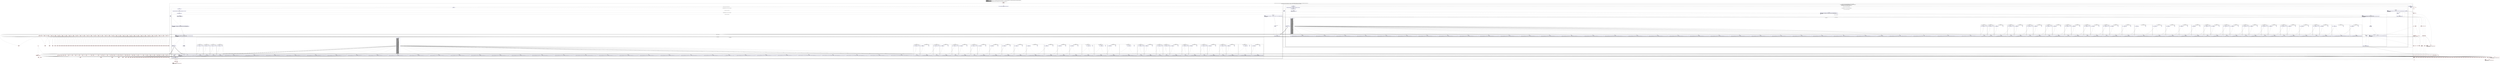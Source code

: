 digraph "CFG forcom.google.android.gms.internal.measurement.zzgm.zza(Ljava\/lang\/Object;Lcom\/google\/android\/gms\/internal\/measurement\/zzim;)V" {
subgraph cluster_Region_1682696859 {
label = "R(1:(6:2|(2:4|(4:6|8|(4:10|(2:14|15)|19|161)|(2:163|164)))|7|8|(0)|(0))(1:(6:(2:172|(5:174|176|(4:178|(2:182|183)|187|329)|(2:331|332)|335))|175|176|(0)|(0)|335)(1:337))) | DECL_VAR: java.util.Map$Entry null, java.util.Iterator null, int null, java.util.Map$Entry null, int null, java.util.Map$Entry null, java.util.Iterator null, int null\l";
node [shape=record,color=blue];
subgraph cluster_IfRegion_1538333147 {
label = "IF [B:1:0x000e] THEN: R(6:2|(2:4|(4:6|8|(4:10|(2:14|15)|19|161)|(2:163|164)))|7|8|(0)|(0)) ELSE: R(1:(6:(2:172|(5:174|176|(4:178|(2:182|183)|187|329)|(2:331|332)|335))|175|176|(0)|(0)|335)(1:337))";
node [shape=record,color=blue];
Node_1 [shape=record,label="{1\:\ 0x000e|if (r15.zztk() == com.google.android.gms.internal.measurement.zzey.zzd.zzaip) goto L_0x0010\l}"];
subgraph cluster_Region_1032126031 {
label = "R(6:2|(2:4|(4:6|8|(4:10|(2:14|15)|19|161)|(2:163|164)))|7|8|(0)|(0))";
node [shape=record,color=blue];
Node_2 [shape=record,label="{2\:\ 0x0010|zza(r13.zzakx, r14, r15)\l}"];
subgraph cluster_IfRegion_1171667209 {
label = "IF [B:3:0x0017] THEN: R(2:4|(4:6|8|(4:10|(2:14|15)|19|161)|(2:163|164))) ELSE: null";
node [shape=record,color=blue];
Node_3 [shape=record,label="{3\:\ 0x0017|if (r13.zzako == true) goto L_0x0019\l}"];
subgraph cluster_Region_700267450 {
label = "R(2:4|(4:6|8|(4:10|(2:14|15)|19|161)|(2:163|164)))";
node [shape=record,color=blue];
Node_4 [shape=record,label="{4\:\ 0x0019|com.google.android.gms.internal.measurement.zzeo com.google.android.gms.internal.measurement.zzeo r0 = r13.zzaky.zzh(r14)\l}"];
subgraph cluster_IfRegion_979199462 {
label = "IF [B:5:0x0025] THEN: R(4:6|8|(4:10|(2:14|15)|19|161)|(2:163|164)) ELSE: null";
node [shape=record,color=blue];
Node_5 [shape=record,label="{5\:\ 0x0025|if (r0.zzaex.isEmpty() == false) goto L_0x0027\l}"];
subgraph cluster_Region_331302374 {
label = "R(4:6|8|(4:10|(2:14|15)|19|161)|(2:163|164))";
node [shape=record,color=blue];
Node_6 [shape=record,label="{6\:\ 0x0027|java.util.Iterator r0 = r0.descendingIterator()\ljava.util.Map$Entry r1 = (java.util.Map.Entry) r0.next()\l}"];
Node_8 [shape=record,label="{8\:\ 0x0034|PHI: r0 r1 \l  PHI: (r0v11 java.util.Iterator) = (r0v12 java.util.Iterator), (r0v15 java.util.Iterator) binds: [B:7:0x0032, B:6:0x0027] A[DONT_GENERATE, DONT_INLINE]\l  PHI: (r1v14 java.util.Map$Entry) = (r1v26 java.util.Map$Entry), (r1v30 java.util.Map$Entry) binds: [B:7:0x0032, B:6:0x0027] A[DONT_GENERATE, DONT_INLINE]\l|int r7 = r13.zzakj.length \- 3\l}"];
subgraph cluster_LoopRegion_541823773 {
label = "LOOP:0: (4:10|(2:14|15)|19|161)";
node [shape=record,color=blue];
Node_9 [shape=record,label="{9\:\ 0x0039|LOOP_START\lPHI: r1 r7 \l  PHI: (r1v15 java.util.Map$Entry) = (r1v14 java.util.Map$Entry), (r1v20 java.util.Map$Entry) binds: [B:8:0x0034, B:161:0x050d] A[DONT_GENERATE, DONT_INLINE]\l  PHI: (r7v5 int) = (r7v4 int), (r7v6 int) binds: [B:8:0x0034, B:161:0x050d] A[DONT_GENERATE, DONT_INLINE]\lLOOP:0: B:9:0x0039\-\>B:161:0x050d\l|if (r7 \>= 0) goto L_0x003b\l}"];
subgraph cluster_Region_1821698184 {
label = "R(4:10|(2:14|15)|19|161)";
node [shape=record,color=blue];
Node_10 [shape=record,label="{10\:\ 0x003b|int int r8 = zzca(r7)\lint r9 = r13.zzakj[r7]\l}"];
subgraph cluster_LoopRegion_1241230866 {
label = "LOOP:1: (2:14|15)";
node [shape=record,color=blue];
Node_11 [shape=record,label="{11\:\ 0x0043|LOOP_START\lPHI: r1 \l  PHI: (r1v20 java.util.Map$Entry) = (r1v15 java.util.Map$Entry), (r1v22 java.util.Map$Entry) binds: [B:10:0x003b, B:446:0x0043] A[DONT_GENERATE, DONT_INLINE]\lLOOP:1: B:11:0x0043\-\>B:446:0x0043\l|if (r1 != null) goto L_0x0045\l}"];
subgraph cluster_Region_1878293728 {
label = "R(2:14|15)";
node [shape=record,color=blue];
Node_14 [shape=record,label="{14\:\ 0x004d|r13.zzaky.zza(r15, r1)\l}"];
Node_15 [shape=record,label="{15\:\ 0x0056|r1 = r0.hasNext() ? (java.util.Map.Entry) r0.next() : null\l}"];
}
}
subgraph cluster_SwitchRegion_1054404864 {
label = "Switch: 69, default: null";
node [shape=record,color=blue];
Node_19 [shape=record,label="{19\:\ 0x0065|switch(((r8 & 267386880) \>\>\> 20)) \{\l    case 0: goto L_0x04fe;\l    case 1: goto L_0x04ee;\l    case 2: goto L_0x04de;\l    case 3: goto L_0x04ce;\l    case 4: goto L_0x04be;\l    case 5: goto L_0x04ae;\l    case 6: goto L_0x049e;\l    case 7: goto L_0x048d;\l    case 8: goto L_0x047c;\l    case 9: goto L_0x0467;\l    case 10: goto L_0x0454;\l    case 11: goto L_0x0443;\l    case 12: goto L_0x0432;\l    case 13: goto L_0x0421;\l    case 14: goto L_0x0410;\l    case 15: goto L_0x03ff;\l    case 16: goto L_0x03ee;\l    case 17: goto L_0x03d9;\l    case 18: goto L_0x03c8;\l    case 19: goto L_0x03b7;\l    case 20: goto L_0x03a6;\l    case 21: goto L_0x0395;\l    case 22: goto L_0x0384;\l    case 23: goto L_0x0373;\l    case 24: goto L_0x0362;\l    case 25: goto L_0x0351;\l    case 26: goto L_0x0340;\l    case 27: goto L_0x032b;\l    case 28: goto L_0x031a;\l    case 29: goto L_0x0309;\l    case 30: goto L_0x02f8;\l    case 31: goto L_0x02e7;\l    case 32: goto L_0x02d6;\l    case 33: goto L_0x02c5;\l    case 34: goto L_0x02b4;\l    case 35: goto L_0x02a3;\l    case 36: goto L_0x0292;\l    case 37: goto L_0x0281;\l    case 38: goto L_0x0270;\l    case 39: goto L_0x025f;\l    case 40: goto L_0x024e;\l    case 41: goto L_0x023d;\l    case 42: goto L_0x022c;\l    case 43: goto L_0x021b;\l    case 44: goto L_0x020a;\l    case 45: goto L_0x01f9;\l    case 46: goto L_0x01e8;\l    case 47: goto L_0x01d7;\l    case 48: goto L_0x01c6;\l    case 49: goto L_0x01b1;\l    case 50: goto L_0x01a6;\l    case 51: goto L_0x0195;\l    case 52: goto L_0x0184;\l    case 53: goto L_0x0173;\l    case 54: goto L_0x0162;\l    case 55: goto L_0x0151;\l    case 56: goto L_0x0140;\l    case 57: goto L_0x012f;\l    case 58: goto L_0x011e;\l    case 59: goto L_0x010d;\l    case 60: goto L_0x00f8;\l    case 61: goto L_0x00e5;\l    case 62: goto L_0x00d4;\l    case 63: goto L_0x00c3;\l    case 64: goto L_0x00b2;\l    case 65: goto L_0x00a1;\l    case 66: goto L_0x0090;\l    case 67: goto L_0x007f;\l    case 68: goto L_0x006a;\l    default: goto L_0x0068;\l\}\l}"];
subgraph cluster_Region_1927252612 {
label = "R(1:(1:1)(2:160|1))";
node [shape=record,color=blue];
subgraph cluster_IfRegion_1987581395 {
label = "IF [B:159:0x0502] THEN: R(1:1) ELSE: R(2:160|1)";
node [shape=record,color=blue];
Node_159 [shape=record,label="{159\:\ 0x0502|if (zza(r14, r7) != true) goto L_0x050d\l}"];
subgraph cluster_Region_569588421 {
label = "R(1:1)";
node [shape=record,color=blue];
Node_InsnContainer_1427722627 [shape=record,label="{|break\l}"];
}
subgraph cluster_Region_794466276 {
label = "R(2:160|1)";
node [shape=record,color=blue];
Node_160 [shape=record,label="{160\:\ 0x0504|r15.zza(r9, com.google.android.gms.internal.measurement.zzhv.zzo(r14, (long) (r8 & 1048575)))\l}"];
Node_InsnContainer_1090977292 [shape=record,label="{|break\l}"];
}
}
}
subgraph cluster_Region_1325651714 {
label = "R(1:(1:1)(2:157|1))";
node [shape=record,color=blue];
subgraph cluster_IfRegion_520220303 {
label = "IF [B:156:0x04f2] THEN: R(1:1) ELSE: R(2:157|1)";
node [shape=record,color=blue];
Node_156 [shape=record,label="{156\:\ 0x04f2|if (zza(r14, r7) != true) goto L_0x050d\l}"];
subgraph cluster_Region_2006907189 {
label = "R(1:1)";
node [shape=record,color=blue];
Node_InsnContainer_1746152204 [shape=record,label="{|break\l}"];
}
subgraph cluster_Region_1443376282 {
label = "R(2:157|1)";
node [shape=record,color=blue];
Node_157 [shape=record,label="{157\:\ 0x04f4|r15.zza(r9, com.google.android.gms.internal.measurement.zzhv.zzn(r14, (long) (r8 & 1048575)))\l}"];
Node_InsnContainer_513035932 [shape=record,label="{|break\l}"];
}
}
}
subgraph cluster_Region_1342058891 {
label = "R(1:(1:1)(2:154|1))";
node [shape=record,color=blue];
subgraph cluster_IfRegion_1663976713 {
label = "IF [B:153:0x04e2] THEN: R(1:1) ELSE: R(2:154|1)";
node [shape=record,color=blue];
Node_153 [shape=record,label="{153\:\ 0x04e2|if (zza(r14, r7) != true) goto L_0x050d\l}"];
subgraph cluster_Region_1328098832 {
label = "R(1:1)";
node [shape=record,color=blue];
Node_InsnContainer_111943858 [shape=record,label="{|break\l}"];
}
subgraph cluster_Region_536235884 {
label = "R(2:154|1)";
node [shape=record,color=blue];
Node_154 [shape=record,label="{154\:\ 0x04e4|r15.zzi(r9, com.google.android.gms.internal.measurement.zzhv.zzl(r14, (long) (r8 & 1048575)))\l}"];
Node_InsnContainer_988839509 [shape=record,label="{|break\l}"];
}
}
}
subgraph cluster_Region_79454953 {
label = "R(1:(1:1)(2:151|1))";
node [shape=record,color=blue];
subgraph cluster_IfRegion_674570572 {
label = "IF [B:150:0x04d2] THEN: R(1:1) ELSE: R(2:151|1)";
node [shape=record,color=blue];
Node_150 [shape=record,label="{150\:\ 0x04d2|if (zza(r14, r7) != true) goto L_0x050d\l}"];
subgraph cluster_Region_48469440 {
label = "R(1:1)";
node [shape=record,color=blue];
Node_InsnContainer_1705872542 [shape=record,label="{|break\l}"];
}
subgraph cluster_Region_1725951331 {
label = "R(2:151|1)";
node [shape=record,color=blue];
Node_151 [shape=record,label="{151\:\ 0x04d4|r15.zza(r9, com.google.android.gms.internal.measurement.zzhv.zzl(r14, (long) (r8 & 1048575)))\l}"];
Node_InsnContainer_1544963240 [shape=record,label="{|break\l}"];
}
}
}
subgraph cluster_Region_995806953 {
label = "R(1:(1:1)(2:148|1))";
node [shape=record,color=blue];
subgraph cluster_IfRegion_517308180 {
label = "IF [B:147:0x04c2] THEN: R(1:1) ELSE: R(2:148|1)";
node [shape=record,color=blue];
Node_147 [shape=record,label="{147\:\ 0x04c2|if (zza(r14, r7) != true) goto L_0x050d\l}"];
subgraph cluster_Region_621347287 {
label = "R(1:1)";
node [shape=record,color=blue];
Node_InsnContainer_743022740 [shape=record,label="{|break\l}"];
}
subgraph cluster_Region_499233771 {
label = "R(2:148|1)";
node [shape=record,color=blue];
Node_148 [shape=record,label="{148\:\ 0x04c4|r15.zzc(r9, com.google.android.gms.internal.measurement.zzhv.zzk(r14, (long) (r8 & 1048575)))\l}"];
Node_InsnContainer_1117033137 [shape=record,label="{|break\l}"];
}
}
}
subgraph cluster_Region_802431372 {
label = "R(1:(1:1)(2:145|1))";
node [shape=record,color=blue];
subgraph cluster_IfRegion_246456279 {
label = "IF [B:144:0x04b2] THEN: R(1:1) ELSE: R(2:145|1)";
node [shape=record,color=blue];
Node_144 [shape=record,label="{144\:\ 0x04b2|if (zza(r14, r7) != true) goto L_0x050d\l}"];
subgraph cluster_Region_1111394840 {
label = "R(1:1)";
node [shape=record,color=blue];
Node_InsnContainer_588435403 [shape=record,label="{|break\l}"];
}
subgraph cluster_Region_171585589 {
label = "R(2:145|1)";
node [shape=record,color=blue];
Node_145 [shape=record,label="{145\:\ 0x04b4|r15.zzc(r9, com.google.android.gms.internal.measurement.zzhv.zzl(r14, (long) (r8 & 1048575)))\l}"];
Node_InsnContainer_1165348866 [shape=record,label="{|break\l}"];
}
}
}
subgraph cluster_Region_1268990305 {
label = "R(1:(1:1)(2:142|1))";
node [shape=record,color=blue];
subgraph cluster_IfRegion_522687749 {
label = "IF [B:141:0x04a2] THEN: R(1:1) ELSE: R(2:142|1)";
node [shape=record,color=blue];
Node_141 [shape=record,label="{141\:\ 0x04a2|if (zza(r14, r7) != true) goto L_0x050d\l}"];
subgraph cluster_Region_2105240647 {
label = "R(1:1)";
node [shape=record,color=blue];
Node_InsnContainer_1218611380 [shape=record,label="{|break\l}"];
}
subgraph cluster_Region_656053041 {
label = "R(2:142|1)";
node [shape=record,color=blue];
Node_142 [shape=record,label="{142\:\ 0x04a4|r15.zzf(r9, com.google.android.gms.internal.measurement.zzhv.zzk(r14, (long) (r8 & 1048575)))\l}"];
Node_InsnContainer_599569506 [shape=record,label="{|break\l}"];
}
}
}
subgraph cluster_Region_1917141309 {
label = "R(1:(1:1)(2:139|1))";
node [shape=record,color=blue];
subgraph cluster_IfRegion_513407212 {
label = "IF [B:138:0x0491] THEN: R(1:1) ELSE: R(2:139|1)";
node [shape=record,color=blue];
Node_138 [shape=record,label="{138\:\ 0x0491|if (zza(r14, r7) != true) goto L_0x050d\l}"];
subgraph cluster_Region_1417286246 {
label = "R(1:1)";
node [shape=record,color=blue];
Node_InsnContainer_146917237 [shape=record,label="{|break\l}"];
}
subgraph cluster_Region_1043842628 {
label = "R(2:139|1)";
node [shape=record,color=blue];
Node_139 [shape=record,label="{139\:\ 0x0493|r15.zzb(r9, com.google.android.gms.internal.measurement.zzhv.zzm(r14, (long) (r8 & 1048575)))\l}"];
Node_InsnContainer_1318612395 [shape=record,label="{|break\l}"];
}
}
}
subgraph cluster_Region_369922540 {
label = "R(1:(1:1)(2:136|1))";
node [shape=record,color=blue];
subgraph cluster_IfRegion_721488372 {
label = "IF [B:135:0x0480] THEN: R(1:1) ELSE: R(2:136|1)";
node [shape=record,color=blue];
Node_135 [shape=record,label="{135\:\ 0x0480|if (zza(r14, r7) != true) goto L_0x050d\l}"];
subgraph cluster_Region_316758121 {
label = "R(1:1)";
node [shape=record,color=blue];
Node_InsnContainer_345886511 [shape=record,label="{|break\l}"];
}
subgraph cluster_Region_788100226 {
label = "R(2:136|1)";
node [shape=record,color=blue];
Node_136 [shape=record,label="{136\:\ 0x0482|zza(r9, com.google.android.gms.internal.measurement.zzhv.zzp(r14, (long) (r8 & 1048575)), r15)\l}"];
Node_InsnContainer_426056994 [shape=record,label="{|break\l}"];
}
}
}
subgraph cluster_Region_1804893203 {
label = "R(1:(1:1)(2:133|1))";
node [shape=record,color=blue];
subgraph cluster_IfRegion_566588772 {
label = "IF [B:132:0x046b] THEN: R(1:1) ELSE: R(2:133|1)";
node [shape=record,color=blue];
Node_132 [shape=record,label="{132\:\ 0x046b|if (zza(r14, r7) != true) goto L_0x050d\l}"];
subgraph cluster_Region_1940804376 {
label = "R(1:1)";
node [shape=record,color=blue];
Node_InsnContainer_154148597 [shape=record,label="{|break\l}"];
}
subgraph cluster_Region_48841700 {
label = "R(2:133|1)";
node [shape=record,color=blue];
Node_133 [shape=record,label="{133\:\ 0x046d|r15.zza(r9, com.google.android.gms.internal.measurement.zzhv.zzp(r14, (long) (r8 & 1048575)), zzbx(r7))\l}"];
Node_InsnContainer_940412668 [shape=record,label="{|break\l}"];
}
}
}
subgraph cluster_Region_1882265866 {
label = "R(1:(1:1)(2:130|1))";
node [shape=record,color=blue];
subgraph cluster_IfRegion_1399231949 {
label = "IF [B:129:0x0458] THEN: R(1:1) ELSE: R(2:130|1)";
node [shape=record,color=blue];
Node_129 [shape=record,label="{129\:\ 0x0458|if (zza(r14, r7) != true) goto L_0x050d\l}"];
subgraph cluster_Region_1904652935 {
label = "R(1:1)";
node [shape=record,color=blue];
Node_InsnContainer_2018041332 [shape=record,label="{|break\l}"];
}
subgraph cluster_Region_1972978416 {
label = "R(2:130|1)";
node [shape=record,color=blue];
Node_130 [shape=record,label="{130\:\ 0x045a|r15.zza(r9, (com.google.android.gms.internal.measurement.zzdp) com.google.android.gms.internal.measurement.zzhv.zzp(r14, (long) (r8 & 1048575)))\l}"];
Node_InsnContainer_744937071 [shape=record,label="{|break\l}"];
}
}
}
subgraph cluster_Region_1416065952 {
label = "R(1:(1:1)(2:127|1))";
node [shape=record,color=blue];
subgraph cluster_IfRegion_1888188668 {
label = "IF [B:126:0x0447] THEN: R(1:1) ELSE: R(2:127|1)";
node [shape=record,color=blue];
Node_126 [shape=record,label="{126\:\ 0x0447|if (zza(r14, r7) != true) goto L_0x050d\l}"];
subgraph cluster_Region_280092961 {
label = "R(1:1)";
node [shape=record,color=blue];
Node_InsnContainer_782772670 [shape=record,label="{|break\l}"];
}
subgraph cluster_Region_107598953 {
label = "R(2:127|1)";
node [shape=record,color=blue];
Node_127 [shape=record,label="{127\:\ 0x0449|r15.zzd(r9, com.google.android.gms.internal.measurement.zzhv.zzk(r14, (long) (r8 & 1048575)))\l}"];
Node_InsnContainer_887576490 [shape=record,label="{|break\l}"];
}
}
}
subgraph cluster_Region_1534249189 {
label = "R(1:(1:1)(2:124|1))";
node [shape=record,color=blue];
subgraph cluster_IfRegion_2062507484 {
label = "IF [B:123:0x0436] THEN: R(1:1) ELSE: R(2:124|1)";
node [shape=record,color=blue];
Node_123 [shape=record,label="{123\:\ 0x0436|if (zza(r14, r7) != true) goto L_0x050d\l}"];
subgraph cluster_Region_1154843203 {
label = "R(1:1)";
node [shape=record,color=blue];
Node_InsnContainer_727688894 [shape=record,label="{|break\l}"];
}
subgraph cluster_Region_116143878 {
label = "R(2:124|1)";
node [shape=record,color=blue];
Node_124 [shape=record,label="{124\:\ 0x0438|r15.zzn(r9, com.google.android.gms.internal.measurement.zzhv.zzk(r14, (long) (r8 & 1048575)))\l}"];
Node_InsnContainer_629927544 [shape=record,label="{|break\l}"];
}
}
}
subgraph cluster_Region_1760772044 {
label = "R(1:(1:1)(2:121|1))";
node [shape=record,color=blue];
subgraph cluster_IfRegion_852612870 {
label = "IF [B:120:0x0425] THEN: R(1:1) ELSE: R(2:121|1)";
node [shape=record,color=blue];
Node_120 [shape=record,label="{120\:\ 0x0425|if (zza(r14, r7) != true) goto L_0x050d\l}"];
subgraph cluster_Region_6057739 {
label = "R(1:1)";
node [shape=record,color=blue];
Node_InsnContainer_1449153512 [shape=record,label="{|break\l}"];
}
subgraph cluster_Region_1674845757 {
label = "R(2:121|1)";
node [shape=record,color=blue];
Node_121 [shape=record,label="{121\:\ 0x0427|r15.zzm(r9, com.google.android.gms.internal.measurement.zzhv.zzk(r14, (long) (r8 & 1048575)))\l}"];
Node_InsnContainer_753045362 [shape=record,label="{|break\l}"];
}
}
}
subgraph cluster_Region_1562302589 {
label = "R(1:(1:1)(2:118|1))";
node [shape=record,color=blue];
subgraph cluster_IfRegion_1434379372 {
label = "IF [B:117:0x0414] THEN: R(1:1) ELSE: R(2:118|1)";
node [shape=record,color=blue];
Node_117 [shape=record,label="{117\:\ 0x0414|if (zza(r14, r7) != true) goto L_0x050d\l}"];
subgraph cluster_Region_1054462178 {
label = "R(1:1)";
node [shape=record,color=blue];
Node_InsnContainer_1785871298 [shape=record,label="{|break\l}"];
}
subgraph cluster_Region_1558531701 {
label = "R(2:118|1)";
node [shape=record,color=blue];
Node_118 [shape=record,label="{118\:\ 0x0416|r15.zzj(r9, com.google.android.gms.internal.measurement.zzhv.zzl(r14, (long) (r8 & 1048575)))\l}"];
Node_InsnContainer_1389605089 [shape=record,label="{|break\l}"];
}
}
}
subgraph cluster_Region_2032490486 {
label = "R(1:(1:1)(2:115|1))";
node [shape=record,color=blue];
subgraph cluster_IfRegion_2123971239 {
label = "IF [B:114:0x0403] THEN: R(1:1) ELSE: R(2:115|1)";
node [shape=record,color=blue];
Node_114 [shape=record,label="{114\:\ 0x0403|if (zza(r14, r7) != true) goto L_0x050d\l}"];
subgraph cluster_Region_160155376 {
label = "R(1:1)";
node [shape=record,color=blue];
Node_InsnContainer_1927041064 [shape=record,label="{|break\l}"];
}
subgraph cluster_Region_342299420 {
label = "R(2:115|1)";
node [shape=record,color=blue];
Node_115 [shape=record,label="{115\:\ 0x0405|r15.zze(r9, com.google.android.gms.internal.measurement.zzhv.zzk(r14, (long) (r8 & 1048575)))\l}"];
Node_InsnContainer_1028108842 [shape=record,label="{|break\l}"];
}
}
}
subgraph cluster_Region_1854855315 {
label = "R(1:(1:1)(2:112|1))";
node [shape=record,color=blue];
subgraph cluster_IfRegion_2115541269 {
label = "IF [B:111:0x03f2] THEN: R(1:1) ELSE: R(2:112|1)";
node [shape=record,color=blue];
Node_111 [shape=record,label="{111\:\ 0x03f2|if (zza(r14, r7) != true) goto L_0x050d\l}"];
subgraph cluster_Region_971325428 {
label = "R(1:1)";
node [shape=record,color=blue];
Node_InsnContainer_690517488 [shape=record,label="{|break\l}"];
}
subgraph cluster_Region_1943290513 {
label = "R(2:112|1)";
node [shape=record,color=blue];
Node_112 [shape=record,label="{112\:\ 0x03f4|r15.zzb(r9, com.google.android.gms.internal.measurement.zzhv.zzl(r14, (long) (r8 & 1048575)))\l}"];
Node_InsnContainer_696144925 [shape=record,label="{|break\l}"];
}
}
}
subgraph cluster_Region_833379297 {
label = "R(1:(1:1)(2:109|1))";
node [shape=record,color=blue];
subgraph cluster_IfRegion_1120737335 {
label = "IF [B:108:0x03dd] THEN: R(1:1) ELSE: R(2:109|1)";
node [shape=record,color=blue];
Node_108 [shape=record,label="{108\:\ 0x03dd|if (zza(r14, r7) != true) goto L_0x050d\l}"];
subgraph cluster_Region_564578495 {
label = "R(1:1)";
node [shape=record,color=blue];
Node_InsnContainer_1271639694 [shape=record,label="{|break\l}"];
}
subgraph cluster_Region_1613945222 {
label = "R(2:109|1)";
node [shape=record,color=blue];
Node_109 [shape=record,label="{109\:\ 0x03df|r15.zzb(r9, com.google.android.gms.internal.measurement.zzhv.zzp(r14, (long) (r8 & 1048575)), zzbx(r7))\l}"];
Node_InsnContainer_281986390 [shape=record,label="{|break\l}"];
}
}
}
subgraph cluster_Region_1464441637 {
label = "R(2:106|1)";
node [shape=record,color=blue];
Node_106 [shape=record,label="{106\:\ 0x03c8|com.google.android.gms.internal.measurement.zzgz.zza(r13.zzakj[r7], (java.util.List\<java.lang.Double\>) (java.util.List) com.google.android.gms.internal.measurement.zzhv.zzp(r14, (long) (r8 & 1048575)), r15, false)\l}"];
Node_InsnContainer_1131345917 [shape=record,label="{|break\l}"];
}
subgraph cluster_Region_1831039208 {
label = "R(2:105|1)";
node [shape=record,color=blue];
Node_105 [shape=record,label="{105\:\ 0x03b7|com.google.android.gms.internal.measurement.zzgz.zzb(r13.zzakj[r7], (java.util.List\<java.lang.Float\>) (java.util.List) com.google.android.gms.internal.measurement.zzhv.zzp(r14, (long) (r8 & 1048575)), r15, false)\l}"];
Node_InsnContainer_1411001375 [shape=record,label="{|break\l}"];
}
subgraph cluster_Region_1199948251 {
label = "R(2:104|1)";
node [shape=record,color=blue];
Node_104 [shape=record,label="{104\:\ 0x03a6|com.google.android.gms.internal.measurement.zzgz.zzc(r13.zzakj[r7], (java.util.List) com.google.android.gms.internal.measurement.zzhv.zzp(r14, (long) (r8 & 1048575)), r15, false)\l}"];
Node_InsnContainer_1119049676 [shape=record,label="{|break\l}"];
}
subgraph cluster_Region_831381060 {
label = "R(2:103|1)";
node [shape=record,color=blue];
Node_103 [shape=record,label="{103\:\ 0x0395|com.google.android.gms.internal.measurement.zzgz.zzd(r13.zzakj[r7], (java.util.List) com.google.android.gms.internal.measurement.zzhv.zzp(r14, (long) (r8 & 1048575)), r15, false)\l}"];
Node_InsnContainer_615636665 [shape=record,label="{|break\l}"];
}
subgraph cluster_Region_705096675 {
label = "R(2:102|1)";
node [shape=record,color=blue];
Node_102 [shape=record,label="{102\:\ 0x0384|com.google.android.gms.internal.measurement.zzgz.zzh(r13.zzakj[r7], (java.util.List) com.google.android.gms.internal.measurement.zzhv.zzp(r14, (long) (r8 & 1048575)), r15, false)\l}"];
Node_InsnContainer_273945805 [shape=record,label="{|break\l}"];
}
subgraph cluster_Region_1549036155 {
label = "R(2:101|1)";
node [shape=record,color=blue];
Node_101 [shape=record,label="{101\:\ 0x0373|com.google.android.gms.internal.measurement.zzgz.zzf(r13.zzakj[r7], (java.util.List) com.google.android.gms.internal.measurement.zzhv.zzp(r14, (long) (r8 & 1048575)), r15, false)\l}"];
Node_InsnContainer_355186700 [shape=record,label="{|break\l}"];
}
subgraph cluster_Region_901182259 {
label = "R(2:100|1)";
node [shape=record,color=blue];
Node_100 [shape=record,label="{100\:\ 0x0362|com.google.android.gms.internal.measurement.zzgz.zzk(r13.zzakj[r7], (java.util.List) com.google.android.gms.internal.measurement.zzhv.zzp(r14, (long) (r8 & 1048575)), r15, false)\l}"];
Node_InsnContainer_1300136018 [shape=record,label="{|break\l}"];
}
subgraph cluster_Region_1779856447 {
label = "R(2:99|1)";
node [shape=record,color=blue];
Node_99 [shape=record,label="{99\:\ 0x0351|com.google.android.gms.internal.measurement.zzgz.zzn(r13.zzakj[r7], (java.util.List) com.google.android.gms.internal.measurement.zzhv.zzp(r14, (long) (r8 & 1048575)), r15, false)\l}"];
Node_InsnContainer_1737546578 [shape=record,label="{|break\l}"];
}
subgraph cluster_Region_2010301293 {
label = "R(2:98|1)";
node [shape=record,color=blue];
Node_98 [shape=record,label="{98\:\ 0x0340|com.google.android.gms.internal.measurement.zzgz.zza(r13.zzakj[r7], (java.util.List\<java.lang.String\>) (java.util.List) com.google.android.gms.internal.measurement.zzhv.zzp(r14, (long) (r8 & 1048575)), r15)\l}"];
Node_InsnContainer_1473399057 [shape=record,label="{|break\l}"];
}
subgraph cluster_Region_137001054 {
label = "R(2:97|1)";
node [shape=record,color=blue];
Node_97 [shape=record,label="{97\:\ 0x032b|com.google.android.gms.internal.measurement.zzgz.zza(r13.zzakj[r7], (java.util.List\<?\>) (java.util.List) com.google.android.gms.internal.measurement.zzhv.zzp(r14, (long) (r8 & 1048575)), r15, zzbx(r7))\l}"];
Node_InsnContainer_527527999 [shape=record,label="{|break\l}"];
}
subgraph cluster_Region_176631043 {
label = "R(2:96|1)";
node [shape=record,color=blue];
Node_96 [shape=record,label="{96\:\ 0x031a|com.google.android.gms.internal.measurement.zzgz.zzb(r13.zzakj[r7], (java.util.List) com.google.android.gms.internal.measurement.zzhv.zzp(r14, (long) (r8 & 1048575)), r15)\l}"];
Node_InsnContainer_649338771 [shape=record,label="{|break\l}"];
}
subgraph cluster_Region_1399396320 {
label = "R(2:95|1)";
node [shape=record,color=blue];
Node_95 [shape=record,label="{95\:\ 0x0309|com.google.android.gms.internal.measurement.zzgz.zzi(r13.zzakj[r7], (java.util.List) com.google.android.gms.internal.measurement.zzhv.zzp(r14, (long) (r8 & 1048575)), r15, false)\l}"];
Node_InsnContainer_1201605212 [shape=record,label="{|break\l}"];
}
subgraph cluster_Region_843153227 {
label = "R(2:94|1)";
node [shape=record,color=blue];
Node_94 [shape=record,label="{94\:\ 0x02f8|com.google.android.gms.internal.measurement.zzgz.zzm(r13.zzakj[r7], (java.util.List) com.google.android.gms.internal.measurement.zzhv.zzp(r14, (long) (r8 & 1048575)), r15, false)\l}"];
Node_InsnContainer_46156159 [shape=record,label="{|break\l}"];
}
subgraph cluster_Region_1769081301 {
label = "R(2:93|1)";
node [shape=record,color=blue];
Node_93 [shape=record,label="{93\:\ 0x02e7|com.google.android.gms.internal.measurement.zzgz.zzl(r13.zzakj[r7], (java.util.List) com.google.android.gms.internal.measurement.zzhv.zzp(r14, (long) (r8 & 1048575)), r15, false)\l}"];
Node_InsnContainer_379859344 [shape=record,label="{|break\l}"];
}
subgraph cluster_Region_1521409741 {
label = "R(2:92|1)";
node [shape=record,color=blue];
Node_92 [shape=record,label="{92\:\ 0x02d6|com.google.android.gms.internal.measurement.zzgz.zzg(r13.zzakj[r7], (java.util.List) com.google.android.gms.internal.measurement.zzhv.zzp(r14, (long) (r8 & 1048575)), r15, false)\l}"];
Node_InsnContainer_283831376 [shape=record,label="{|break\l}"];
}
subgraph cluster_Region_1097012335 {
label = "R(2:91|1)";
node [shape=record,color=blue];
Node_91 [shape=record,label="{91\:\ 0x02c5|com.google.android.gms.internal.measurement.zzgz.zzj(r13.zzakj[r7], (java.util.List) com.google.android.gms.internal.measurement.zzhv.zzp(r14, (long) (r8 & 1048575)), r15, false)\l}"];
Node_InsnContainer_790157819 [shape=record,label="{|break\l}"];
}
subgraph cluster_Region_2019655727 {
label = "R(2:90|1)";
node [shape=record,color=blue];
Node_90 [shape=record,label="{90\:\ 0x02b4|com.google.android.gms.internal.measurement.zzgz.zze(r13.zzakj[r7], (java.util.List) com.google.android.gms.internal.measurement.zzhv.zzp(r14, (long) (r8 & 1048575)), r15, false)\l}"];
Node_InsnContainer_798226134 [shape=record,label="{|break\l}"];
}
subgraph cluster_Region_27525719 {
label = "R(2:89|1)";
node [shape=record,color=blue];
Node_89 [shape=record,label="{89\:\ 0x02a3|com.google.android.gms.internal.measurement.zzgz.zza(r13.zzakj[r7], (java.util.List\<java.lang.Double\>) (java.util.List) com.google.android.gms.internal.measurement.zzhv.zzp(r14, (long) (r8 & 1048575)), r15, true)\l}"];
Node_InsnContainer_403470853 [shape=record,label="{|break\l}"];
}
subgraph cluster_Region_768666648 {
label = "R(2:88|1)";
node [shape=record,color=blue];
Node_88 [shape=record,label="{88\:\ 0x0292|com.google.android.gms.internal.measurement.zzgz.zzb(r13.zzakj[r7], (java.util.List\<java.lang.Float\>) (java.util.List) com.google.android.gms.internal.measurement.zzhv.zzp(r14, (long) (r8 & 1048575)), r15, true)\l}"];
Node_InsnContainer_1598266680 [shape=record,label="{|break\l}"];
}
subgraph cluster_Region_1950959009 {
label = "R(2:87|1)";
node [shape=record,color=blue];
Node_87 [shape=record,label="{87\:\ 0x0281|com.google.android.gms.internal.measurement.zzgz.zzc(r13.zzakj[r7], (java.util.List) com.google.android.gms.internal.measurement.zzhv.zzp(r14, (long) (r8 & 1048575)), r15, true)\l}"];
Node_InsnContainer_922570794 [shape=record,label="{|break\l}"];
}
subgraph cluster_Region_14537727 {
label = "R(2:86|1)";
node [shape=record,color=blue];
Node_86 [shape=record,label="{86\:\ 0x0270|com.google.android.gms.internal.measurement.zzgz.zzd(r13.zzakj[r7], (java.util.List) com.google.android.gms.internal.measurement.zzhv.zzp(r14, (long) (r8 & 1048575)), r15, true)\l}"];
Node_InsnContainer_115877221 [shape=record,label="{|break\l}"];
}
subgraph cluster_Region_558550793 {
label = "R(2:85|1)";
node [shape=record,color=blue];
Node_85 [shape=record,label="{85\:\ 0x025f|com.google.android.gms.internal.measurement.zzgz.zzh(r13.zzakj[r7], (java.util.List) com.google.android.gms.internal.measurement.zzhv.zzp(r14, (long) (r8 & 1048575)), r15, true)\l}"];
Node_InsnContainer_2102377455 [shape=record,label="{|break\l}"];
}
subgraph cluster_Region_189810452 {
label = "R(2:84|1)";
node [shape=record,color=blue];
Node_84 [shape=record,label="{84\:\ 0x024e|com.google.android.gms.internal.measurement.zzgz.zzf(r13.zzakj[r7], (java.util.List) com.google.android.gms.internal.measurement.zzhv.zzp(r14, (long) (r8 & 1048575)), r15, true)\l}"];
Node_InsnContainer_1042699043 [shape=record,label="{|break\l}"];
}
subgraph cluster_Region_889876370 {
label = "R(2:83|1)";
node [shape=record,color=blue];
Node_83 [shape=record,label="{83\:\ 0x023d|com.google.android.gms.internal.measurement.zzgz.zzk(r13.zzakj[r7], (java.util.List) com.google.android.gms.internal.measurement.zzhv.zzp(r14, (long) (r8 & 1048575)), r15, true)\l}"];
Node_InsnContainer_1644570829 [shape=record,label="{|break\l}"];
}
subgraph cluster_Region_1529217255 {
label = "R(2:82|1)";
node [shape=record,color=blue];
Node_82 [shape=record,label="{82\:\ 0x022c|com.google.android.gms.internal.measurement.zzgz.zzn(r13.zzakj[r7], (java.util.List) com.google.android.gms.internal.measurement.zzhv.zzp(r14, (long) (r8 & 1048575)), r15, true)\l}"];
Node_InsnContainer_620948197 [shape=record,label="{|break\l}"];
}
subgraph cluster_Region_753122829 {
label = "R(2:81|1)";
node [shape=record,color=blue];
Node_81 [shape=record,label="{81\:\ 0x021b|com.google.android.gms.internal.measurement.zzgz.zzi(r13.zzakj[r7], (java.util.List) com.google.android.gms.internal.measurement.zzhv.zzp(r14, (long) (r8 & 1048575)), r15, true)\l}"];
Node_InsnContainer_621981033 [shape=record,label="{|break\l}"];
}
subgraph cluster_Region_620897378 {
label = "R(2:80|1)";
node [shape=record,color=blue];
Node_80 [shape=record,label="{80\:\ 0x020a|com.google.android.gms.internal.measurement.zzgz.zzm(r13.zzakj[r7], (java.util.List) com.google.android.gms.internal.measurement.zzhv.zzp(r14, (long) (r8 & 1048575)), r15, true)\l}"];
Node_InsnContainer_698441123 [shape=record,label="{|break\l}"];
}
subgraph cluster_Region_1125296559 {
label = "R(2:79|1)";
node [shape=record,color=blue];
Node_79 [shape=record,label="{79\:\ 0x01f9|com.google.android.gms.internal.measurement.zzgz.zzl(r13.zzakj[r7], (java.util.List) com.google.android.gms.internal.measurement.zzhv.zzp(r14, (long) (r8 & 1048575)), r15, true)\l}"];
Node_InsnContainer_2058508314 [shape=record,label="{|break\l}"];
}
subgraph cluster_Region_676902930 {
label = "R(2:78|1)";
node [shape=record,color=blue];
Node_78 [shape=record,label="{78\:\ 0x01e8|com.google.android.gms.internal.measurement.zzgz.zzg(r13.zzakj[r7], (java.util.List) com.google.android.gms.internal.measurement.zzhv.zzp(r14, (long) (r8 & 1048575)), r15, true)\l}"];
Node_InsnContainer_1213579371 [shape=record,label="{|break\l}"];
}
subgraph cluster_Region_435845314 {
label = "R(2:77|1)";
node [shape=record,color=blue];
Node_77 [shape=record,label="{77\:\ 0x01d7|com.google.android.gms.internal.measurement.zzgz.zzj(r13.zzakj[r7], (java.util.List) com.google.android.gms.internal.measurement.zzhv.zzp(r14, (long) (r8 & 1048575)), r15, true)\l}"];
Node_InsnContainer_2023507437 [shape=record,label="{|break\l}"];
}
subgraph cluster_Region_770670251 {
label = "R(2:76|1)";
node [shape=record,color=blue];
Node_76 [shape=record,label="{76\:\ 0x01c6|com.google.android.gms.internal.measurement.zzgz.zze(r13.zzakj[r7], (java.util.List) com.google.android.gms.internal.measurement.zzhv.zzp(r14, (long) (r8 & 1048575)), r15, true)\l}"];
Node_InsnContainer_1542669080 [shape=record,label="{|break\l}"];
}
subgraph cluster_Region_2070340968 {
label = "R(2:75|1)";
node [shape=record,color=blue];
Node_75 [shape=record,label="{75\:\ 0x01b1|com.google.android.gms.internal.measurement.zzgz.zzb(r13.zzakj[r7], (java.util.List\<?\>) (java.util.List) com.google.android.gms.internal.measurement.zzhv.zzp(r14, (long) (r8 & 1048575)), r15, zzbx(r7))\l}"];
Node_InsnContainer_862565108 [shape=record,label="{|break\l}"];
}
subgraph cluster_Region_370367038 {
label = "R(2:74|1)";
node [shape=record,color=blue];
Node_74 [shape=record,label="{74\:\ 0x01a6|zza(r15, r9, com.google.android.gms.internal.measurement.zzhv.zzp(r14, (long) (r8 & 1048575)), r7)\l}"];
Node_InsnContainer_1431923306 [shape=record,label="{|break\l}"];
}
subgraph cluster_Region_1332801025 {
label = "R(1:(1:1)(2:73|1))";
node [shape=record,color=blue];
subgraph cluster_IfRegion_1550130262 {
label = "IF [B:72:0x0199] THEN: R(1:1) ELSE: R(2:73|1)";
node [shape=record,color=blue];
Node_72 [shape=record,label="{72\:\ 0x0199|if (zza(r14, r9, r7) != true) goto L_0x050d\l}"];
subgraph cluster_Region_240815988 {
label = "R(1:1)";
node [shape=record,color=blue];
Node_InsnContainer_1884975705 [shape=record,label="{|break\l}"];
}
subgraph cluster_Region_817008416 {
label = "R(2:73|1)";
node [shape=record,color=blue];
Node_73 [shape=record,label="{73\:\ 0x019b|r15.zza(r9, zzf(r14, (long) (r8 & 1048575)))\l}"];
Node_InsnContainer_1850625026 [shape=record,label="{|break\l}"];
}
}
}
subgraph cluster_Region_646358828 {
label = "R(1:(1:1)(2:70|1))";
node [shape=record,color=blue];
subgraph cluster_IfRegion_178862935 {
label = "IF [B:69:0x0188] THEN: R(1:1) ELSE: R(2:70|1)";
node [shape=record,color=blue];
Node_69 [shape=record,label="{69\:\ 0x0188|if (zza(r14, r9, r7) != true) goto L_0x050d\l}"];
subgraph cluster_Region_2097003943 {
label = "R(1:1)";
node [shape=record,color=blue];
Node_InsnContainer_1603719387 [shape=record,label="{|break\l}"];
}
subgraph cluster_Region_1179838885 {
label = "R(2:70|1)";
node [shape=record,color=blue];
Node_70 [shape=record,label="{70\:\ 0x018a|r15.zza(r9, zzg(r14, (long) (r8 & 1048575)))\l}"];
Node_InsnContainer_1134864759 [shape=record,label="{|break\l}"];
}
}
}
subgraph cluster_Region_1351145960 {
label = "R(1:(1:1)(2:67|1))";
node [shape=record,color=blue];
subgraph cluster_IfRegion_1185469135 {
label = "IF [B:66:0x0177] THEN: R(1:1) ELSE: R(2:67|1)";
node [shape=record,color=blue];
Node_66 [shape=record,label="{66\:\ 0x0177|if (zza(r14, r9, r7) != true) goto L_0x050d\l}"];
subgraph cluster_Region_1099519707 {
label = "R(1:1)";
node [shape=record,color=blue];
Node_InsnContainer_678450745 [shape=record,label="{|break\l}"];
}
subgraph cluster_Region_1786903936 {
label = "R(2:67|1)";
node [shape=record,color=blue];
Node_67 [shape=record,label="{67\:\ 0x0179|r15.zzi(r9, zzi(r14, (long) (r8 & 1048575)))\l}"];
Node_InsnContainer_1324985681 [shape=record,label="{|break\l}"];
}
}
}
subgraph cluster_Region_1479047935 {
label = "R(1:(1:1)(2:64|1))";
node [shape=record,color=blue];
subgraph cluster_IfRegion_1248244366 {
label = "IF [B:63:0x0166] THEN: R(1:1) ELSE: R(2:64|1)";
node [shape=record,color=blue];
Node_63 [shape=record,label="{63\:\ 0x0166|if (zza(r14, r9, r7) != true) goto L_0x050d\l}"];
subgraph cluster_Region_1402785967 {
label = "R(1:1)";
node [shape=record,color=blue];
Node_InsnContainer_2046264699 [shape=record,label="{|break\l}"];
}
subgraph cluster_Region_990964363 {
label = "R(2:64|1)";
node [shape=record,color=blue];
Node_64 [shape=record,label="{64\:\ 0x0168|r15.zza(r9, zzi(r14, (long) (r8 & 1048575)))\l}"];
Node_InsnContainer_2061970481 [shape=record,label="{|break\l}"];
}
}
}
subgraph cluster_Region_1635999248 {
label = "R(1:(1:1)(2:61|1))";
node [shape=record,color=blue];
subgraph cluster_IfRegion_1041600568 {
label = "IF [B:60:0x0155] THEN: R(1:1) ELSE: R(2:61|1)";
node [shape=record,color=blue];
Node_60 [shape=record,label="{60\:\ 0x0155|if (zza(r14, r9, r7) != true) goto L_0x050d\l}"];
subgraph cluster_Region_1412428583 {
label = "R(1:1)";
node [shape=record,color=blue];
Node_InsnContainer_297171076 [shape=record,label="{|break\l}"];
}
subgraph cluster_Region_536852806 {
label = "R(2:61|1)";
node [shape=record,color=blue];
Node_61 [shape=record,label="{61\:\ 0x0157|r15.zzc(r9, zzh(r14, (long) (r8 & 1048575)))\l}"];
Node_InsnContainer_1383290919 [shape=record,label="{|break\l}"];
}
}
}
subgraph cluster_Region_704380839 {
label = "R(1:(1:1)(2:58|1))";
node [shape=record,color=blue];
subgraph cluster_IfRegion_2099607342 {
label = "IF [B:57:0x0144] THEN: R(1:1) ELSE: R(2:58|1)";
node [shape=record,color=blue];
Node_57 [shape=record,label="{57\:\ 0x0144|if (zza(r14, r9, r7) != true) goto L_0x050d\l}"];
subgraph cluster_Region_40277876 {
label = "R(1:1)";
node [shape=record,color=blue];
Node_InsnContainer_548842980 [shape=record,label="{|break\l}"];
}
subgraph cluster_Region_1320252637 {
label = "R(2:58|1)";
node [shape=record,color=blue];
Node_58 [shape=record,label="{58\:\ 0x0146|r15.zzc(r9, zzi(r14, (long) (r8 & 1048575)))\l}"];
Node_InsnContainer_1758231477 [shape=record,label="{|break\l}"];
}
}
}
subgraph cluster_Region_515680204 {
label = "R(1:(1:1)(2:55|1))";
node [shape=record,color=blue];
subgraph cluster_IfRegion_2098986223 {
label = "IF [B:54:0x0133] THEN: R(1:1) ELSE: R(2:55|1)";
node [shape=record,color=blue];
Node_54 [shape=record,label="{54\:\ 0x0133|if (zza(r14, r9, r7) != true) goto L_0x050d\l}"];
subgraph cluster_Region_685203032 {
label = "R(1:1)";
node [shape=record,color=blue];
Node_InsnContainer_1033572139 [shape=record,label="{|break\l}"];
}
subgraph cluster_Region_725220726 {
label = "R(2:55|1)";
node [shape=record,color=blue];
Node_55 [shape=record,label="{55\:\ 0x0135|r15.zzf(r9, zzh(r14, (long) (r8 & 1048575)))\l}"];
Node_InsnContainer_906091262 [shape=record,label="{|break\l}"];
}
}
}
subgraph cluster_Region_1308137781 {
label = "R(1:(1:1)(2:52|1))";
node [shape=record,color=blue];
subgraph cluster_IfRegion_43438848 {
label = "IF [B:51:0x0122] THEN: R(1:1) ELSE: R(2:52|1)";
node [shape=record,color=blue];
Node_51 [shape=record,label="{51\:\ 0x0122|if (zza(r14, r9, r7) != true) goto L_0x050d\l}"];
subgraph cluster_Region_1599023948 {
label = "R(1:1)";
node [shape=record,color=blue];
Node_InsnContainer_986219993 [shape=record,label="{|break\l}"];
}
subgraph cluster_Region_390139432 {
label = "R(2:52|1)";
node [shape=record,color=blue];
Node_52 [shape=record,label="{52\:\ 0x0124|r15.zzb(r9, zzj(r14, (long) (r8 & 1048575)))\l}"];
Node_InsnContainer_36073044 [shape=record,label="{|break\l}"];
}
}
}
subgraph cluster_Region_194936340 {
label = "R(1:(1:1)(2:49|1))";
node [shape=record,color=blue];
subgraph cluster_IfRegion_269485882 {
label = "IF [B:48:0x0111] THEN: R(1:1) ELSE: R(2:49|1)";
node [shape=record,color=blue];
Node_48 [shape=record,label="{48\:\ 0x0111|if (zza(r14, r9, r7) != true) goto L_0x050d\l}"];
subgraph cluster_Region_757932384 {
label = "R(1:1)";
node [shape=record,color=blue];
Node_InsnContainer_1396023121 [shape=record,label="{|break\l}"];
}
subgraph cluster_Region_1964421135 {
label = "R(2:49|1)";
node [shape=record,color=blue];
Node_49 [shape=record,label="{49\:\ 0x0113|zza(r9, com.google.android.gms.internal.measurement.zzhv.zzp(r14, (long) (r8 & 1048575)), r15)\l}"];
Node_InsnContainer_1657802669 [shape=record,label="{|break\l}"];
}
}
}
subgraph cluster_Region_440836925 {
label = "R(1:(1:1)(2:46|1))";
node [shape=record,color=blue];
subgraph cluster_IfRegion_1180339729 {
label = "IF [B:45:0x00fc] THEN: R(1:1) ELSE: R(2:46|1)";
node [shape=record,color=blue];
Node_45 [shape=record,label="{45\:\ 0x00fc|if (zza(r14, r9, r7) != true) goto L_0x050d\l}"];
subgraph cluster_Region_1587849012 {
label = "R(1:1)";
node [shape=record,color=blue];
Node_InsnContainer_563373222 [shape=record,label="{|break\l}"];
}
subgraph cluster_Region_1686437553 {
label = "R(2:46|1)";
node [shape=record,color=blue];
Node_46 [shape=record,label="{46\:\ 0x00fe|r15.zza(r9, com.google.android.gms.internal.measurement.zzhv.zzp(r14, (long) (r8 & 1048575)), zzbx(r7))\l}"];
Node_InsnContainer_1130080862 [shape=record,label="{|break\l}"];
}
}
}
subgraph cluster_Region_1814804035 {
label = "R(1:(1:1)(2:43|1))";
node [shape=record,color=blue];
subgraph cluster_IfRegion_1354641394 {
label = "IF [B:42:0x00e9] THEN: R(1:1) ELSE: R(2:43|1)";
node [shape=record,color=blue];
Node_42 [shape=record,label="{42\:\ 0x00e9|if (zza(r14, r9, r7) != true) goto L_0x050d\l}"];
subgraph cluster_Region_390930933 {
label = "R(1:1)";
node [shape=record,color=blue];
Node_InsnContainer_360634094 [shape=record,label="{|break\l}"];
}
subgraph cluster_Region_809776620 {
label = "R(2:43|1)";
node [shape=record,color=blue];
Node_43 [shape=record,label="{43\:\ 0x00eb|r15.zza(r9, (com.google.android.gms.internal.measurement.zzdp) com.google.android.gms.internal.measurement.zzhv.zzp(r14, (long) (r8 & 1048575)))\l}"];
Node_InsnContainer_199853893 [shape=record,label="{|break\l}"];
}
}
}
subgraph cluster_Region_977379797 {
label = "R(1:(1:1)(2:40|1))";
node [shape=record,color=blue];
subgraph cluster_IfRegion_1082645256 {
label = "IF [B:39:0x00d8] THEN: R(1:1) ELSE: R(2:40|1)";
node [shape=record,color=blue];
Node_39 [shape=record,label="{39\:\ 0x00d8|if (zza(r14, r9, r7) != true) goto L_0x050d\l}"];
subgraph cluster_Region_1157463521 {
label = "R(1:1)";
node [shape=record,color=blue];
Node_InsnContainer_668408374 [shape=record,label="{|break\l}"];
}
subgraph cluster_Region_1416801503 {
label = "R(2:40|1)";
node [shape=record,color=blue];
Node_40 [shape=record,label="{40\:\ 0x00da|r15.zzd(r9, zzh(r14, (long) (r8 & 1048575)))\l}"];
Node_InsnContainer_1623421478 [shape=record,label="{|break\l}"];
}
}
}
subgraph cluster_Region_1463498978 {
label = "R(1:(1:1)(2:37|1))";
node [shape=record,color=blue];
subgraph cluster_IfRegion_1379925775 {
label = "IF [B:36:0x00c7] THEN: R(1:1) ELSE: R(2:37|1)";
node [shape=record,color=blue];
Node_36 [shape=record,label="{36\:\ 0x00c7|if (zza(r14, r9, r7) != true) goto L_0x050d\l}"];
subgraph cluster_Region_2022065553 {
label = "R(1:1)";
node [shape=record,color=blue];
Node_InsnContainer_1738532381 [shape=record,label="{|break\l}"];
}
subgraph cluster_Region_1264437303 {
label = "R(2:37|1)";
node [shape=record,color=blue];
Node_37 [shape=record,label="{37\:\ 0x00c9|r15.zzn(r9, zzh(r14, (long) (r8 & 1048575)))\l}"];
Node_InsnContainer_481753738 [shape=record,label="{|break\l}"];
}
}
}
subgraph cluster_Region_306458070 {
label = "R(1:(1:1)(2:34|1))";
node [shape=record,color=blue];
subgraph cluster_IfRegion_286122639 {
label = "IF [B:33:0x00b6] THEN: R(1:1) ELSE: R(2:34|1)";
node [shape=record,color=blue];
Node_33 [shape=record,label="{33\:\ 0x00b6|if (zza(r14, r9, r7) != true) goto L_0x050d\l}"];
subgraph cluster_Region_1487161538 {
label = "R(1:1)";
node [shape=record,color=blue];
Node_InsnContainer_1083433669 [shape=record,label="{|break\l}"];
}
subgraph cluster_Region_185307035 {
label = "R(2:34|1)";
node [shape=record,color=blue];
Node_34 [shape=record,label="{34\:\ 0x00b8|r15.zzm(r9, zzh(r14, (long) (r8 & 1048575)))\l}"];
Node_InsnContainer_1801073399 [shape=record,label="{|break\l}"];
}
}
}
subgraph cluster_Region_1480820951 {
label = "R(1:(1:1)(2:31|1))";
node [shape=record,color=blue];
subgraph cluster_IfRegion_812486371 {
label = "IF [B:30:0x00a5] THEN: R(1:1) ELSE: R(2:31|1)";
node [shape=record,color=blue];
Node_30 [shape=record,label="{30\:\ 0x00a5|if (zza(r14, r9, r7) != true) goto L_0x050d\l}"];
subgraph cluster_Region_584792389 {
label = "R(1:1)";
node [shape=record,color=blue];
Node_InsnContainer_2097246737 [shape=record,label="{|break\l}"];
}
subgraph cluster_Region_452014147 {
label = "R(2:31|1)";
node [shape=record,color=blue];
Node_31 [shape=record,label="{31\:\ 0x00a7|r15.zzj(r9, zzi(r14, (long) (r8 & 1048575)))\l}"];
Node_InsnContainer_1198930636 [shape=record,label="{|break\l}"];
}
}
}
subgraph cluster_Region_53942213 {
label = "R(1:(1:1)(2:28|1))";
node [shape=record,color=blue];
subgraph cluster_IfRegion_1313623165 {
label = "IF [B:27:0x0094] THEN: R(1:1) ELSE: R(2:28|1)";
node [shape=record,color=blue];
Node_27 [shape=record,label="{27\:\ 0x0094|if (zza(r14, r9, r7) != true) goto L_0x050d\l}"];
subgraph cluster_Region_2027751415 {
label = "R(1:1)";
node [shape=record,color=blue];
Node_InsnContainer_238707463 [shape=record,label="{|break\l}"];
}
subgraph cluster_Region_1537504150 {
label = "R(2:28|1)";
node [shape=record,color=blue];
Node_28 [shape=record,label="{28\:\ 0x0096|r15.zze(r9, zzh(r14, (long) (r8 & 1048575)))\l}"];
Node_InsnContainer_2028771414 [shape=record,label="{|break\l}"];
}
}
}
subgraph cluster_Region_1130242481 {
label = "R(1:(1:1)(2:25|1))";
node [shape=record,color=blue];
subgraph cluster_IfRegion_1671824700 {
label = "IF [B:24:0x0083] THEN: R(1:1) ELSE: R(2:25|1)";
node [shape=record,color=blue];
Node_24 [shape=record,label="{24\:\ 0x0083|if (zza(r14, r9, r7) != true) goto L_0x050d\l}"];
subgraph cluster_Region_1395422354 {
label = "R(1:1)";
node [shape=record,color=blue];
Node_InsnContainer_248715179 [shape=record,label="{|break\l}"];
}
subgraph cluster_Region_2124223653 {
label = "R(2:25|1)";
node [shape=record,color=blue];
Node_25 [shape=record,label="{25\:\ 0x0085|r15.zzb(r9, zzi(r14, (long) (r8 & 1048575)))\l}"];
Node_InsnContainer_316739599 [shape=record,label="{|break\l}"];
}
}
}
subgraph cluster_Region_536930379 {
label = "R(1:(1:1)(2:22|1))";
node [shape=record,color=blue];
subgraph cluster_IfRegion_490834525 {
label = "IF [B:21:0x006e] THEN: R(1:1) ELSE: R(2:22|1)";
node [shape=record,color=blue];
Node_21 [shape=record,label="{21\:\ 0x006e|if (zza(r14, r9, r7) != true) goto L_0x050d\l}"];
subgraph cluster_Region_272142397 {
label = "R(1:1)";
node [shape=record,color=blue];
Node_InsnContainer_113292254 [shape=record,label="{|break\l}"];
}
subgraph cluster_Region_1090983296 {
label = "R(2:22|1)";
node [shape=record,color=blue];
Node_22 [shape=record,label="{22\:\ 0x0070|r15.zzb(r9, com.google.android.gms.internal.measurement.zzhv.zzp(r14, (long) (r8 & 1048575)), zzbx(r7))\l}"];
Node_InsnContainer_482060897 [shape=record,label="{|break\l}"];
}
}
}
}
Node_161 [shape=record,label="{161\:\ 0x050d|LOOP_END\lLOOP:0: B:9:0x0039\-\>B:161:0x050d\l|r7 \-= 3\l}"];
}
}
subgraph cluster_LoopRegion_996035341 {
label = "LOOP:2: (2:163|164)";
node [shape=record,color=blue];
Node_162 [shape=record,label="{162\:\ 0x0511|LOOP_START\lPHI: r1 \l  PHI: (r1v16 java.util.Map$Entry) = (r1v15 java.util.Map$Entry), (r1v17 java.util.Map$Entry) binds: [B:339:0x0511, B:451:0x0511] A[DONT_GENERATE, DONT_INLINE]\lLOOP:2: B:162:0x0511\-\>B:451:0x0511\l|if (r1 != null) goto L_0x0513\l}"];
subgraph cluster_Region_1210018591 {
label = "R(2:163|164)";
node [shape=record,color=blue];
Node_163 [shape=record,label="{163\:\ 0x0513|r13.zzaky.zza(r15, r1)\l}"];
Node_164 [shape=record,label="{164\:\ 0x051c|r1 = r0.hasNext() ? (java.util.Map.Entry) r0.next() : null\l}"];
}
}
}
}
}
}
Node_7 [shape=record,label="{7\:\ 0x0032|r0 = null\lr1 = null\l}"];
Node_8 [shape=record,label="{8\:\ 0x0034|PHI: r0 r1 \l  PHI: (r0v11 java.util.Iterator) = (r0v12 java.util.Iterator), (r0v15 java.util.Iterator) binds: [B:7:0x0032, B:6:0x0027] A[DONT_GENERATE, DONT_INLINE]\l  PHI: (r1v14 java.util.Map$Entry) = (r1v26 java.util.Map$Entry), (r1v30 java.util.Map$Entry) binds: [B:7:0x0032, B:6:0x0027] A[DONT_GENERATE, DONT_INLINE]\l|int r7 = r13.zzakj.length \- 3\l}"];
subgraph cluster_LoopRegion_1829013113 {
label = "LOOP:0: (0)";
node [shape=record,color=blue];
Node_9 [shape=record,label="{9\:\ 0x0039|LOOP_START\lPHI: r1 r7 \l  PHI: (r1v15 java.util.Map$Entry) = (r1v14 java.util.Map$Entry), (r1v20 java.util.Map$Entry) binds: [B:8:0x0034, B:161:0x050d] A[DONT_GENERATE, DONT_INLINE]\l  PHI: (r7v5 int) = (r7v4 int), (r7v6 int) binds: [B:8:0x0034, B:161:0x050d] A[DONT_GENERATE, DONT_INLINE]\lLOOP:0: B:9:0x0039\-\>B:161:0x050d\l|if (r7 \>= 0) goto L_0x003b\l}"];
subgraph cluster_Region_1865649443 {
label = "R(0)";
node [shape=record,color=blue];
}
}
subgraph cluster_LoopRegion_1827573080 {
label = "LOOP:2: (0)";
node [shape=record,color=blue];
Node_162 [shape=record,label="{162\:\ 0x0511|LOOP_START\lPHI: r1 \l  PHI: (r1v16 java.util.Map$Entry) = (r1v15 java.util.Map$Entry), (r1v17 java.util.Map$Entry) binds: [B:339:0x0511, B:451:0x0511] A[DONT_GENERATE, DONT_INLINE]\lLOOP:2: B:162:0x0511\-\>B:451:0x0511\l|if (r1 != null) goto L_0x0513\l}"];
subgraph cluster_Region_759679494 {
label = "R(0)";
node [shape=record,color=blue];
}
}
}
subgraph cluster_Region_1686694528 {
label = "R(1:(6:(2:172|(5:174|176|(4:178|(2:182|183)|187|329)|(2:331|332)|335))|175|176|(0)|(0)|335)(1:337)) | ELSE_IF_CHAIN\l";
node [shape=record,color=blue];
subgraph cluster_IfRegion_396442023 {
label = "IF [B:169:0x052b] THEN: R(6:(2:172|(5:174|176|(4:178|(2:182|183)|187|329)|(2:331|332)|335))|175|176|(0)|(0)|335) ELSE: R(1:337) | ELSE_IF_CHAIN\l";
node [shape=record,color=blue];
Node_169 [shape=record,label="{169\:\ 0x052b|if (r13.zzakq == true) goto L_0x052d\l}"];
subgraph cluster_Region_610942744 {
label = "R(6:(2:172|(5:174|176|(4:178|(2:182|183)|187|329)|(2:331|332)|335))|175|176|(0)|(0)|335)";
node [shape=record,color=blue];
subgraph cluster_IfRegion_255713862 {
label = "IF [B:171:0x052f] THEN: R(2:172|(5:174|176|(4:178|(2:182|183)|187|329)|(2:331|332)|335)) ELSE: null";
node [shape=record,color=blue];
Node_171 [shape=record,label="{171\:\ 0x052f|if (r13.zzako == true) goto L_0x0531\l}"];
subgraph cluster_Region_482987388 {
label = "R(2:172|(5:174|176|(4:178|(2:182|183)|187|329)|(2:331|332)|335))";
node [shape=record,color=blue];
Node_172 [shape=record,label="{172\:\ 0x0531|com.google.android.gms.internal.measurement.zzeo com.google.android.gms.internal.measurement.zzeo r0 = r13.zzaky.zzh(r14)\l}"];
subgraph cluster_IfRegion_1331444000 {
label = "IF [B:173:0x053d] THEN: R(5:174|176|(4:178|(2:182|183)|187|329)|(2:331|332)|335) ELSE: null";
node [shape=record,color=blue];
Node_173 [shape=record,label="{173\:\ 0x053d|if (r0.zzaex.isEmpty() == false) goto L_0x053f\l}"];
subgraph cluster_Region_1757499104 {
label = "R(5:174|176|(4:178|(2:182|183)|187|329)|(2:331|332)|335)";
node [shape=record,color=blue];
Node_174 [shape=record,label="{174\:\ 0x053f|java.util.Iterator r0 = r0.iterator()\ljava.util.Map$Entry r1 = (java.util.Map.Entry) r0.next()\l}"];
Node_176 [shape=record,label="{176\:\ 0x054c|PHI: r0 r1 \l  PHI: (r0v3 java.util.Iterator) = (r0v5 java.util.Iterator), (r0v8 java.util.Iterator) binds: [B:175:0x054a, B:174:0x053f] A[DONT_GENERATE, DONT_INLINE]\l  PHI: (r1v1 java.util.Map$Entry) = (r1v9 java.util.Map$Entry), (r1v13 java.util.Map$Entry) binds: [B:175:0x054a, B:174:0x053f] A[DONT_GENERATE, DONT_INLINE]\l|int r7 = r13.zzakj.length\lr8 = r1\lr1 = 0\l}"];
subgraph cluster_LoopRegion_817824560 {
label = "LOOP:3: (4:178|(2:182|183)|187|329)";
node [shape=record,color=blue];
Node_177 [shape=record,label="{177\:\ 0x0551|LOOP_START\lPHI: r1 r8 \l  PHI: (r1v3 int) = (r1v2 int), (r1v8 int) binds: [B:176:0x054c, B:329:0x0a25] A[DONT_GENERATE, DONT_INLINE]\l  PHI: (r8v1 java.util.Map$Entry) = (r8v0 java.util.Map$Entry), (r8v6 java.util.Map$Entry) binds: [B:176:0x054c, B:329:0x0a25] A[DONT_GENERATE, DONT_INLINE]\lLOOP:3: B:177:0x0551\-\>B:329:0x0a25\l|if (r1 \< r7) goto L_0x0553\l}"];
subgraph cluster_Region_1574468071 {
label = "R(4:178|(2:182|183)|187|329)";
node [shape=record,color=blue];
Node_178 [shape=record,label="{178\:\ 0x0553|int int r9 = zzca(r1)\lint r10 = r13.zzakj[r1]\l}"];
subgraph cluster_LoopRegion_1470440382 {
label = "LOOP:4: (2:182|183)";
node [shape=record,color=blue];
Node_179 [shape=record,label="{179\:\ 0x055b|LOOP_START\lPHI: r8 \l  PHI: (r8v6 java.util.Map$Entry) = (r8v1 java.util.Map$Entry), (r8v8 java.util.Map$Entry) binds: [B:178:0x0553, B:562:0x055b] A[DONT_GENERATE, DONT_INLINE]\lLOOP:4: B:179:0x055b\-\>B:562:0x055b\l|if (r8 != null) goto L_0x055d\l}"];
subgraph cluster_Region_1372288906 {
label = "R(2:182|183)";
node [shape=record,color=blue];
Node_182 [shape=record,label="{182\:\ 0x0565|r13.zzaky.zza(r15, r8)\l}"];
Node_183 [shape=record,label="{183\:\ 0x056e|r8 = r0.hasNext() ? (java.util.Map.Entry) r0.next() : null\l}"];
}
}
subgraph cluster_SwitchRegion_1478859942 {
label = "Switch: 69, default: null";
node [shape=record,color=blue];
Node_187 [shape=record,label="{187\:\ 0x057d|switch(((r9 & 267386880) \>\>\> 20)) \{\l    case 0: goto L_0x0a16;\l    case 1: goto L_0x0a06;\l    case 2: goto L_0x09f6;\l    case 3: goto L_0x09e6;\l    case 4: goto L_0x09d6;\l    case 5: goto L_0x09c6;\l    case 6: goto L_0x09b6;\l    case 7: goto L_0x09a5;\l    case 8: goto L_0x0994;\l    case 9: goto L_0x097f;\l    case 10: goto L_0x096c;\l    case 11: goto L_0x095b;\l    case 12: goto L_0x094a;\l    case 13: goto L_0x0939;\l    case 14: goto L_0x0928;\l    case 15: goto L_0x0917;\l    case 16: goto L_0x0906;\l    case 17: goto L_0x08f1;\l    case 18: goto L_0x08e0;\l    case 19: goto L_0x08cf;\l    case 20: goto L_0x08be;\l    case 21: goto L_0x08ad;\l    case 22: goto L_0x089c;\l    case 23: goto L_0x088b;\l    case 24: goto L_0x087a;\l    case 25: goto L_0x0869;\l    case 26: goto L_0x0858;\l    case 27: goto L_0x0843;\l    case 28: goto L_0x0832;\l    case 29: goto L_0x0821;\l    case 30: goto L_0x0810;\l    case 31: goto L_0x07ff;\l    case 32: goto L_0x07ee;\l    case 33: goto L_0x07dd;\l    case 34: goto L_0x07cc;\l    case 35: goto L_0x07bb;\l    case 36: goto L_0x07aa;\l    case 37: goto L_0x0799;\l    case 38: goto L_0x0788;\l    case 39: goto L_0x0777;\l    case 40: goto L_0x0766;\l    case 41: goto L_0x0755;\l    case 42: goto L_0x0744;\l    case 43: goto L_0x0733;\l    case 44: goto L_0x0722;\l    case 45: goto L_0x0711;\l    case 46: goto L_0x0700;\l    case 47: goto L_0x06ef;\l    case 48: goto L_0x06de;\l    case 49: goto L_0x06c9;\l    case 50: goto L_0x06be;\l    case 51: goto L_0x06ad;\l    case 52: goto L_0x069c;\l    case 53: goto L_0x068b;\l    case 54: goto L_0x067a;\l    case 55: goto L_0x0669;\l    case 56: goto L_0x0658;\l    case 57: goto L_0x0647;\l    case 58: goto L_0x0636;\l    case 59: goto L_0x0625;\l    case 60: goto L_0x0610;\l    case 61: goto L_0x05fd;\l    case 62: goto L_0x05ec;\l    case 63: goto L_0x05db;\l    case 64: goto L_0x05ca;\l    case 65: goto L_0x05b9;\l    case 66: goto L_0x05a8;\l    case 67: goto L_0x0597;\l    case 68: goto L_0x0582;\l    default: goto L_0x0580;\l\}\l}"];
subgraph cluster_Region_473505373 {
label = "R(1:(1:1)(2:328|1))";
node [shape=record,color=blue];
subgraph cluster_IfRegion_1846464260 {
label = "IF [B:327:0x0a1a] THEN: R(1:1) ELSE: R(2:328|1)";
node [shape=record,color=blue];
Node_327 [shape=record,label="{327\:\ 0x0a1a|if (zza(r14, r1) != true) goto L_0x0a25\l}"];
subgraph cluster_Region_1061567408 {
label = "R(1:1)";
node [shape=record,color=blue];
Node_InsnContainer_565465598 [shape=record,label="{|break\l}"];
}
subgraph cluster_Region_591977706 {
label = "R(2:328|1)";
node [shape=record,color=blue];
Node_328 [shape=record,label="{328\:\ 0x0a1c|r15.zza(r10, com.google.android.gms.internal.measurement.zzhv.zzo(r14, (long) (r9 & 1048575)))\l}"];
Node_InsnContainer_1107015772 [shape=record,label="{|break\l}"];
}
}
}
subgraph cluster_Region_358915528 {
label = "R(1:(1:1)(2:325|1))";
node [shape=record,color=blue];
subgraph cluster_IfRegion_150336294 {
label = "IF [B:324:0x0a0a] THEN: R(1:1) ELSE: R(2:325|1)";
node [shape=record,color=blue];
Node_324 [shape=record,label="{324\:\ 0x0a0a|if (zza(r14, r1) != true) goto L_0x0a25\l}"];
subgraph cluster_Region_468823919 {
label = "R(1:1)";
node [shape=record,color=blue];
Node_InsnContainer_415835726 [shape=record,label="{|break\l}"];
}
subgraph cluster_Region_245139282 {
label = "R(2:325|1)";
node [shape=record,color=blue];
Node_325 [shape=record,label="{325\:\ 0x0a0c|r15.zza(r10, com.google.android.gms.internal.measurement.zzhv.zzn(r14, (long) (r9 & 1048575)))\l}"];
Node_InsnContainer_82596947 [shape=record,label="{|break\l}"];
}
}
}
subgraph cluster_Region_903287771 {
label = "R(1:(1:1)(2:322|1))";
node [shape=record,color=blue];
subgraph cluster_IfRegion_1983093077 {
label = "IF [B:321:0x09fa] THEN: R(1:1) ELSE: R(2:322|1)";
node [shape=record,color=blue];
Node_321 [shape=record,label="{321\:\ 0x09fa|if (zza(r14, r1) != true) goto L_0x0a25\l}"];
subgraph cluster_Region_592136409 {
label = "R(1:1)";
node [shape=record,color=blue];
Node_InsnContainer_1919017384 [shape=record,label="{|break\l}"];
}
subgraph cluster_Region_1191080153 {
label = "R(2:322|1)";
node [shape=record,color=blue];
Node_322 [shape=record,label="{322\:\ 0x09fc|r15.zzi(r10, com.google.android.gms.internal.measurement.zzhv.zzl(r14, (long) (r9 & 1048575)))\l}"];
Node_InsnContainer_348749179 [shape=record,label="{|break\l}"];
}
}
}
subgraph cluster_Region_420347378 {
label = "R(1:(1:1)(2:319|1))";
node [shape=record,color=blue];
subgraph cluster_IfRegion_1757069621 {
label = "IF [B:318:0x09ea] THEN: R(1:1) ELSE: R(2:319|1)";
node [shape=record,color=blue];
Node_318 [shape=record,label="{318\:\ 0x09ea|if (zza(r14, r1) != true) goto L_0x0a25\l}"];
subgraph cluster_Region_1618568074 {
label = "R(1:1)";
node [shape=record,color=blue];
Node_InsnContainer_501789324 [shape=record,label="{|break\l}"];
}
subgraph cluster_Region_843711500 {
label = "R(2:319|1)";
node [shape=record,color=blue];
Node_319 [shape=record,label="{319\:\ 0x09ec|r15.zza(r10, com.google.android.gms.internal.measurement.zzhv.zzl(r14, (long) (r9 & 1048575)))\l}"];
Node_InsnContainer_1117075183 [shape=record,label="{|break\l}"];
}
}
}
subgraph cluster_Region_880914722 {
label = "R(1:(1:1)(2:316|1))";
node [shape=record,color=blue];
subgraph cluster_IfRegion_1892959689 {
label = "IF [B:315:0x09da] THEN: R(1:1) ELSE: R(2:316|1)";
node [shape=record,color=blue];
Node_315 [shape=record,label="{315\:\ 0x09da|if (zza(r14, r1) != true) goto L_0x0a25\l}"];
subgraph cluster_Region_533721355 {
label = "R(1:1)";
node [shape=record,color=blue];
Node_InsnContainer_1206602924 [shape=record,label="{|break\l}"];
}
subgraph cluster_Region_1468018979 {
label = "R(2:316|1)";
node [shape=record,color=blue];
Node_316 [shape=record,label="{316\:\ 0x09dc|r15.zzc(r10, com.google.android.gms.internal.measurement.zzhv.zzk(r14, (long) (r9 & 1048575)))\l}"];
Node_InsnContainer_740440304 [shape=record,label="{|break\l}"];
}
}
}
subgraph cluster_Region_361993463 {
label = "R(1:(1:1)(2:313|1))";
node [shape=record,color=blue];
subgraph cluster_IfRegion_1461711926 {
label = "IF [B:312:0x09ca] THEN: R(1:1) ELSE: R(2:313|1)";
node [shape=record,color=blue];
Node_312 [shape=record,label="{312\:\ 0x09ca|if (zza(r14, r1) != true) goto L_0x0a25\l}"];
subgraph cluster_Region_1966368999 {
label = "R(1:1)";
node [shape=record,color=blue];
Node_InsnContainer_1747436737 [shape=record,label="{|break\l}"];
}
subgraph cluster_Region_1028430486 {
label = "R(2:313|1)";
node [shape=record,color=blue];
Node_313 [shape=record,label="{313\:\ 0x09cc|r15.zzc(r10, com.google.android.gms.internal.measurement.zzhv.zzl(r14, (long) (r9 & 1048575)))\l}"];
Node_InsnContainer_1442808973 [shape=record,label="{|break\l}"];
}
}
}
subgraph cluster_Region_1556252393 {
label = "R(1:(1:1)(2:310|1))";
node [shape=record,color=blue];
subgraph cluster_IfRegion_1024210609 {
label = "IF [B:309:0x09ba] THEN: R(1:1) ELSE: R(2:310|1)";
node [shape=record,color=blue];
Node_309 [shape=record,label="{309\:\ 0x09ba|if (zza(r14, r1) != true) goto L_0x0a25\l}"];
subgraph cluster_Region_174571206 {
label = "R(1:1)";
node [shape=record,color=blue];
Node_InsnContainer_1555067527 [shape=record,label="{|break\l}"];
}
subgraph cluster_Region_134303070 {
label = "R(2:310|1)";
node [shape=record,color=blue];
Node_310 [shape=record,label="{310\:\ 0x09bc|r15.zzf(r10, com.google.android.gms.internal.measurement.zzhv.zzk(r14, (long) (r9 & 1048575)))\l}"];
Node_InsnContainer_1967283824 [shape=record,label="{|break\l}"];
}
}
}
subgraph cluster_Region_1031764991 {
label = "R(1:(1:1)(2:307|1))";
node [shape=record,color=blue];
subgraph cluster_IfRegion_58850124 {
label = "IF [B:306:0x09a9] THEN: R(1:1) ELSE: R(2:307|1)";
node [shape=record,color=blue];
Node_306 [shape=record,label="{306\:\ 0x09a9|if (zza(r14, r1) != true) goto L_0x0a25\l}"];
subgraph cluster_Region_182018840 {
label = "R(1:1)";
node [shape=record,color=blue];
Node_InsnContainer_1436683406 [shape=record,label="{|break\l}"];
}
subgraph cluster_Region_1787384374 {
label = "R(2:307|1)";
node [shape=record,color=blue];
Node_307 [shape=record,label="{307\:\ 0x09ab|r15.zzb(r10, com.google.android.gms.internal.measurement.zzhv.zzm(r14, (long) (r9 & 1048575)))\l}"];
Node_InsnContainer_854878612 [shape=record,label="{|break\l}"];
}
}
}
subgraph cluster_Region_1955749046 {
label = "R(1:(1:1)(2:304|1))";
node [shape=record,color=blue];
subgraph cluster_IfRegion_1361648888 {
label = "IF [B:303:0x0998] THEN: R(1:1) ELSE: R(2:304|1)";
node [shape=record,color=blue];
Node_303 [shape=record,label="{303\:\ 0x0998|if (zza(r14, r1) != true) goto L_0x0a25\l}"];
subgraph cluster_Region_898773151 {
label = "R(1:1)";
node [shape=record,color=blue];
Node_InsnContainer_1880202463 [shape=record,label="{|break\l}"];
}
subgraph cluster_Region_1012301677 {
label = "R(2:304|1)";
node [shape=record,color=blue];
Node_304 [shape=record,label="{304\:\ 0x099a|zza(r10, com.google.android.gms.internal.measurement.zzhv.zzp(r14, (long) (r9 & 1048575)), r15)\l}"];
Node_InsnContainer_1639510912 [shape=record,label="{|break\l}"];
}
}
}
subgraph cluster_Region_120157421 {
label = "R(1:(1:1)(2:301|1))";
node [shape=record,color=blue];
subgraph cluster_IfRegion_2034236591 {
label = "IF [B:300:0x0983] THEN: R(1:1) ELSE: R(2:301|1)";
node [shape=record,color=blue];
Node_300 [shape=record,label="{300\:\ 0x0983|if (zza(r14, r1) != true) goto L_0x0a25\l}"];
subgraph cluster_Region_589015647 {
label = "R(1:1)";
node [shape=record,color=blue];
Node_InsnContainer_1603288455 [shape=record,label="{|break\l}"];
}
subgraph cluster_Region_626717831 {
label = "R(2:301|1)";
node [shape=record,color=blue];
Node_301 [shape=record,label="{301\:\ 0x0985|r15.zza(r10, com.google.android.gms.internal.measurement.zzhv.zzp(r14, (long) (r9 & 1048575)), zzbx(r1))\l}"];
Node_InsnContainer_2039668998 [shape=record,label="{|break\l}"];
}
}
}
subgraph cluster_Region_894467269 {
label = "R(1:(1:1)(2:298|1))";
node [shape=record,color=blue];
subgraph cluster_IfRegion_697114875 {
label = "IF [B:297:0x0970] THEN: R(1:1) ELSE: R(2:298|1)";
node [shape=record,color=blue];
Node_297 [shape=record,label="{297\:\ 0x0970|if (zza(r14, r1) != true) goto L_0x0a25\l}"];
subgraph cluster_Region_1273454946 {
label = "R(1:1)";
node [shape=record,color=blue];
Node_InsnContainer_356843932 [shape=record,label="{|break\l}"];
}
subgraph cluster_Region_1696062043 {
label = "R(2:298|1)";
node [shape=record,color=blue];
Node_298 [shape=record,label="{298\:\ 0x0972|r15.zza(r10, (com.google.android.gms.internal.measurement.zzdp) com.google.android.gms.internal.measurement.zzhv.zzp(r14, (long) (r9 & 1048575)))\l}"];
Node_InsnContainer_2066827491 [shape=record,label="{|break\l}"];
}
}
}
subgraph cluster_Region_1295103252 {
label = "R(1:(1:1)(2:295|1))";
node [shape=record,color=blue];
subgraph cluster_IfRegion_819607534 {
label = "IF [B:294:0x095f] THEN: R(1:1) ELSE: R(2:295|1)";
node [shape=record,color=blue];
Node_294 [shape=record,label="{294\:\ 0x095f|if (zza(r14, r1) != true) goto L_0x0a25\l}"];
subgraph cluster_Region_1026367905 {
label = "R(1:1)";
node [shape=record,color=blue];
Node_InsnContainer_5873273 [shape=record,label="{|break\l}"];
}
subgraph cluster_Region_1744699418 {
label = "R(2:295|1)";
node [shape=record,color=blue];
Node_295 [shape=record,label="{295\:\ 0x0961|r15.zzd(r10, com.google.android.gms.internal.measurement.zzhv.zzk(r14, (long) (r9 & 1048575)))\l}"];
Node_InsnContainer_1902028993 [shape=record,label="{|break\l}"];
}
}
}
subgraph cluster_Region_822557419 {
label = "R(1:(1:1)(2:292|1))";
node [shape=record,color=blue];
subgraph cluster_IfRegion_914784222 {
label = "IF [B:291:0x094e] THEN: R(1:1) ELSE: R(2:292|1)";
node [shape=record,color=blue];
Node_291 [shape=record,label="{291\:\ 0x094e|if (zza(r14, r1) != true) goto L_0x0a25\l}"];
subgraph cluster_Region_1710437699 {
label = "R(1:1)";
node [shape=record,color=blue];
Node_InsnContainer_689296850 [shape=record,label="{|break\l}"];
}
subgraph cluster_Region_1204217393 {
label = "R(2:292|1)";
node [shape=record,color=blue];
Node_292 [shape=record,label="{292\:\ 0x0950|r15.zzn(r10, com.google.android.gms.internal.measurement.zzhv.zzk(r14, (long) (r9 & 1048575)))\l}"];
Node_InsnContainer_755595409 [shape=record,label="{|break\l}"];
}
}
}
subgraph cluster_Region_634511289 {
label = "R(1:(1:1)(2:289|1))";
node [shape=record,color=blue];
subgraph cluster_IfRegion_1141525317 {
label = "IF [B:288:0x093d] THEN: R(1:1) ELSE: R(2:289|1)";
node [shape=record,color=blue];
Node_288 [shape=record,label="{288\:\ 0x093d|if (zza(r14, r1) != true) goto L_0x0a25\l}"];
subgraph cluster_Region_1509212013 {
label = "R(1:1)";
node [shape=record,color=blue];
Node_InsnContainer_1581800132 [shape=record,label="{|break\l}"];
}
subgraph cluster_Region_1214530739 {
label = "R(2:289|1)";
node [shape=record,color=blue];
Node_289 [shape=record,label="{289\:\ 0x093f|r15.zzm(r10, com.google.android.gms.internal.measurement.zzhv.zzk(r14, (long) (r9 & 1048575)))\l}"];
Node_InsnContainer_946044012 [shape=record,label="{|break\l}"];
}
}
}
subgraph cluster_Region_325337294 {
label = "R(1:(1:1)(2:286|1))";
node [shape=record,color=blue];
subgraph cluster_IfRegion_79704519 {
label = "IF [B:285:0x092c] THEN: R(1:1) ELSE: R(2:286|1)";
node [shape=record,color=blue];
Node_285 [shape=record,label="{285\:\ 0x092c|if (zza(r14, r1) != true) goto L_0x0a25\l}"];
subgraph cluster_Region_1863817752 {
label = "R(1:1)";
node [shape=record,color=blue];
Node_InsnContainer_1930785604 [shape=record,label="{|break\l}"];
}
subgraph cluster_Region_326802150 {
label = "R(2:286|1)";
node [shape=record,color=blue];
Node_286 [shape=record,label="{286\:\ 0x092e|r15.zzj(r10, com.google.android.gms.internal.measurement.zzhv.zzl(r14, (long) (r9 & 1048575)))\l}"];
Node_InsnContainer_1354166614 [shape=record,label="{|break\l}"];
}
}
}
subgraph cluster_Region_1642445246 {
label = "R(1:(1:1)(2:283|1))";
node [shape=record,color=blue];
subgraph cluster_IfRegion_1707348982 {
label = "IF [B:282:0x091b] THEN: R(1:1) ELSE: R(2:283|1)";
node [shape=record,color=blue];
Node_282 [shape=record,label="{282\:\ 0x091b|if (zza(r14, r1) != true) goto L_0x0a25\l}"];
subgraph cluster_Region_854669504 {
label = "R(1:1)";
node [shape=record,color=blue];
Node_InsnContainer_1780933257 [shape=record,label="{|break\l}"];
}
subgraph cluster_Region_76789315 {
label = "R(2:283|1)";
node [shape=record,color=blue];
Node_283 [shape=record,label="{283\:\ 0x091d|r15.zze(r10, com.google.android.gms.internal.measurement.zzhv.zzk(r14, (long) (r9 & 1048575)))\l}"];
Node_InsnContainer_226333402 [shape=record,label="{|break\l}"];
}
}
}
subgraph cluster_Region_1100608130 {
label = "R(1:(1:1)(2:280|1))";
node [shape=record,color=blue];
subgraph cluster_IfRegion_1622796319 {
label = "IF [B:279:0x090a] THEN: R(1:1) ELSE: R(2:280|1)";
node [shape=record,color=blue];
Node_279 [shape=record,label="{279\:\ 0x090a|if (zza(r14, r1) != true) goto L_0x0a25\l}"];
subgraph cluster_Region_2048255305 {
label = "R(1:1)";
node [shape=record,color=blue];
Node_InsnContainer_662336040 [shape=record,label="{|break\l}"];
}
subgraph cluster_Region_1955868558 {
label = "R(2:280|1)";
node [shape=record,color=blue];
Node_280 [shape=record,label="{280\:\ 0x090c|r15.zzb(r10, com.google.android.gms.internal.measurement.zzhv.zzl(r14, (long) (r9 & 1048575)))\l}"];
Node_InsnContainer_1181802335 [shape=record,label="{|break\l}"];
}
}
}
subgraph cluster_Region_1215506673 {
label = "R(1:(1:1)(2:277|1))";
node [shape=record,color=blue];
subgraph cluster_IfRegion_1996478254 {
label = "IF [B:276:0x08f5] THEN: R(1:1) ELSE: R(2:277|1)";
node [shape=record,color=blue];
Node_276 [shape=record,label="{276\:\ 0x08f5|if (zza(r14, r1) != true) goto L_0x0a25\l}"];
subgraph cluster_Region_496608027 {
label = "R(1:1)";
node [shape=record,color=blue];
Node_InsnContainer_1770420658 [shape=record,label="{|break\l}"];
}
subgraph cluster_Region_1941216831 {
label = "R(2:277|1)";
node [shape=record,color=blue];
Node_277 [shape=record,label="{277\:\ 0x08f7|r15.zzb(r10, com.google.android.gms.internal.measurement.zzhv.zzp(r14, (long) (r9 & 1048575)), zzbx(r1))\l}"];
Node_InsnContainer_692898298 [shape=record,label="{|break\l}"];
}
}
}
subgraph cluster_Region_917137436 {
label = "R(2:274|1)";
node [shape=record,color=blue];
Node_274 [shape=record,label="{274\:\ 0x08e0|com.google.android.gms.internal.measurement.zzgz.zza(r13.zzakj[r1], (java.util.List\<java.lang.Double\>) (java.util.List) com.google.android.gms.internal.measurement.zzhv.zzp(r14, (long) (r9 & 1048575)), r15, false)\l}"];
Node_InsnContainer_2015971458 [shape=record,label="{|break\l}"];
}
subgraph cluster_Region_435980230 {
label = "R(2:273|1)";
node [shape=record,color=blue];
Node_273 [shape=record,label="{273\:\ 0x08cf|com.google.android.gms.internal.measurement.zzgz.zzb(r13.zzakj[r1], (java.util.List\<java.lang.Float\>) (java.util.List) com.google.android.gms.internal.measurement.zzhv.zzp(r14, (long) (r9 & 1048575)), r15, false)\l}"];
Node_InsnContainer_678997479 [shape=record,label="{|break\l}"];
}
subgraph cluster_Region_288519536 {
label = "R(2:272|1)";
node [shape=record,color=blue];
Node_272 [shape=record,label="{272\:\ 0x08be|com.google.android.gms.internal.measurement.zzgz.zzc(r13.zzakj[r1], (java.util.List) com.google.android.gms.internal.measurement.zzhv.zzp(r14, (long) (r9 & 1048575)), r15, false)\l}"];
Node_InsnContainer_1927875251 [shape=record,label="{|break\l}"];
}
subgraph cluster_Region_1184912399 {
label = "R(2:271|1)";
node [shape=record,color=blue];
Node_271 [shape=record,label="{271\:\ 0x08ad|com.google.android.gms.internal.measurement.zzgz.zzd(r13.zzakj[r1], (java.util.List) com.google.android.gms.internal.measurement.zzhv.zzp(r14, (long) (r9 & 1048575)), r15, false)\l}"];
Node_InsnContainer_1025838605 [shape=record,label="{|break\l}"];
}
subgraph cluster_Region_590294607 {
label = "R(2:270|1)";
node [shape=record,color=blue];
Node_270 [shape=record,label="{270\:\ 0x089c|com.google.android.gms.internal.measurement.zzgz.zzh(r13.zzakj[r1], (java.util.List) com.google.android.gms.internal.measurement.zzhv.zzp(r14, (long) (r9 & 1048575)), r15, false)\l}"];
Node_InsnContainer_268057715 [shape=record,label="{|break\l}"];
}
subgraph cluster_Region_1586515803 {
label = "R(2:269|1)";
node [shape=record,color=blue];
Node_269 [shape=record,label="{269\:\ 0x088b|com.google.android.gms.internal.measurement.zzgz.zzf(r13.zzakj[r1], (java.util.List) com.google.android.gms.internal.measurement.zzhv.zzp(r14, (long) (r9 & 1048575)), r15, false)\l}"];
Node_InsnContainer_1644212222 [shape=record,label="{|break\l}"];
}
subgraph cluster_Region_1552627724 {
label = "R(2:268|1)";
node [shape=record,color=blue];
Node_268 [shape=record,label="{268\:\ 0x087a|com.google.android.gms.internal.measurement.zzgz.zzk(r13.zzakj[r1], (java.util.List) com.google.android.gms.internal.measurement.zzhv.zzp(r14, (long) (r9 & 1048575)), r15, false)\l}"];
Node_InsnContainer_1476824479 [shape=record,label="{|break\l}"];
}
subgraph cluster_Region_407838654 {
label = "R(2:267|1)";
node [shape=record,color=blue];
Node_267 [shape=record,label="{267\:\ 0x0869|com.google.android.gms.internal.measurement.zzgz.zzn(r13.zzakj[r1], (java.util.List) com.google.android.gms.internal.measurement.zzhv.zzp(r14, (long) (r9 & 1048575)), r15, false)\l}"];
Node_InsnContainer_1296475636 [shape=record,label="{|break\l}"];
}
subgraph cluster_Region_1120405422 {
label = "R(2:266|1)";
node [shape=record,color=blue];
Node_266 [shape=record,label="{266\:\ 0x0858|com.google.android.gms.internal.measurement.zzgz.zza(r13.zzakj[r1], (java.util.List\<java.lang.String\>) (java.util.List) com.google.android.gms.internal.measurement.zzhv.zzp(r14, (long) (r9 & 1048575)), r15)\l}"];
Node_InsnContainer_318833035 [shape=record,label="{|break\l}"];
}
subgraph cluster_Region_511603259 {
label = "R(2:265|1)";
node [shape=record,color=blue];
Node_265 [shape=record,label="{265\:\ 0x0843|com.google.android.gms.internal.measurement.zzgz.zza(r13.zzakj[r1], (java.util.List\<?\>) (java.util.List) com.google.android.gms.internal.measurement.zzhv.zzp(r14, (long) (r9 & 1048575)), r15, zzbx(r1))\l}"];
Node_InsnContainer_1947808586 [shape=record,label="{|break\l}"];
}
subgraph cluster_Region_456155808 {
label = "R(2:264|1)";
node [shape=record,color=blue];
Node_264 [shape=record,label="{264\:\ 0x0832|com.google.android.gms.internal.measurement.zzgz.zzb(r13.zzakj[r1], (java.util.List) com.google.android.gms.internal.measurement.zzhv.zzp(r14, (long) (r9 & 1048575)), r15)\l}"];
Node_InsnContainer_413086243 [shape=record,label="{|break\l}"];
}
subgraph cluster_Region_2070035607 {
label = "R(2:263|1)";
node [shape=record,color=blue];
Node_263 [shape=record,label="{263\:\ 0x0821|com.google.android.gms.internal.measurement.zzgz.zzi(r13.zzakj[r1], (java.util.List) com.google.android.gms.internal.measurement.zzhv.zzp(r14, (long) (r9 & 1048575)), r15, false)\l}"];
Node_InsnContainer_1611554241 [shape=record,label="{|break\l}"];
}
subgraph cluster_Region_2039849250 {
label = "R(2:262|1)";
node [shape=record,color=blue];
Node_262 [shape=record,label="{262\:\ 0x0810|com.google.android.gms.internal.measurement.zzgz.zzm(r13.zzakj[r1], (java.util.List) com.google.android.gms.internal.measurement.zzhv.zzp(r14, (long) (r9 & 1048575)), r15, false)\l}"];
Node_InsnContainer_2073564434 [shape=record,label="{|break\l}"];
}
subgraph cluster_Region_345504641 {
label = "R(2:261|1)";
node [shape=record,color=blue];
Node_261 [shape=record,label="{261\:\ 0x07ff|com.google.android.gms.internal.measurement.zzgz.zzl(r13.zzakj[r1], (java.util.List) com.google.android.gms.internal.measurement.zzhv.zzp(r14, (long) (r9 & 1048575)), r15, false)\l}"];
Node_InsnContainer_1176959560 [shape=record,label="{|break\l}"];
}
subgraph cluster_Region_204127953 {
label = "R(2:260|1)";
node [shape=record,color=blue];
Node_260 [shape=record,label="{260\:\ 0x07ee|com.google.android.gms.internal.measurement.zzgz.zzg(r13.zzakj[r1], (java.util.List) com.google.android.gms.internal.measurement.zzhv.zzp(r14, (long) (r9 & 1048575)), r15, false)\l}"];
Node_InsnContainer_667539077 [shape=record,label="{|break\l}"];
}
subgraph cluster_Region_1715907911 {
label = "R(2:259|1)";
node [shape=record,color=blue];
Node_259 [shape=record,label="{259\:\ 0x07dd|com.google.android.gms.internal.measurement.zzgz.zzj(r13.zzakj[r1], (java.util.List) com.google.android.gms.internal.measurement.zzhv.zzp(r14, (long) (r9 & 1048575)), r15, false)\l}"];
Node_InsnContainer_901478376 [shape=record,label="{|break\l}"];
}
subgraph cluster_Region_848202780 {
label = "R(2:258|1)";
node [shape=record,color=blue];
Node_258 [shape=record,label="{258\:\ 0x07cc|com.google.android.gms.internal.measurement.zzgz.zze(r13.zzakj[r1], (java.util.List) com.google.android.gms.internal.measurement.zzhv.zzp(r14, (long) (r9 & 1048575)), r15, false)\l}"];
Node_InsnContainer_238077128 [shape=record,label="{|break\l}"];
}
subgraph cluster_Region_426652223 {
label = "R(2:257|1)";
node [shape=record,color=blue];
Node_257 [shape=record,label="{257\:\ 0x07bb|com.google.android.gms.internal.measurement.zzgz.zza(r13.zzakj[r1], (java.util.List\<java.lang.Double\>) (java.util.List) com.google.android.gms.internal.measurement.zzhv.zzp(r14, (long) (r9 & 1048575)), r15, true)\l}"];
Node_InsnContainer_2142608380 [shape=record,label="{|break\l}"];
}
subgraph cluster_Region_1080806389 {
label = "R(2:256|1)";
node [shape=record,color=blue];
Node_256 [shape=record,label="{256\:\ 0x07aa|com.google.android.gms.internal.measurement.zzgz.zzb(r13.zzakj[r1], (java.util.List\<java.lang.Float\>) (java.util.List) com.google.android.gms.internal.measurement.zzhv.zzp(r14, (long) (r9 & 1048575)), r15, true)\l}"];
Node_InsnContainer_371263345 [shape=record,label="{|break\l}"];
}
subgraph cluster_Region_320109098 {
label = "R(2:255|1)";
node [shape=record,color=blue];
Node_255 [shape=record,label="{255\:\ 0x0799|com.google.android.gms.internal.measurement.zzgz.zzc(r13.zzakj[r1], (java.util.List) com.google.android.gms.internal.measurement.zzhv.zzp(r14, (long) (r9 & 1048575)), r15, true)\l}"];
Node_InsnContainer_2026583658 [shape=record,label="{|break\l}"];
}
subgraph cluster_Region_1438448184 {
label = "R(2:254|1)";
node [shape=record,color=blue];
Node_254 [shape=record,label="{254\:\ 0x0788|com.google.android.gms.internal.measurement.zzgz.zzd(r13.zzakj[r1], (java.util.List) com.google.android.gms.internal.measurement.zzhv.zzp(r14, (long) (r9 & 1048575)), r15, true)\l}"];
Node_InsnContainer_1893055295 [shape=record,label="{|break\l}"];
}
subgraph cluster_Region_1034667386 {
label = "R(2:253|1)";
node [shape=record,color=blue];
Node_253 [shape=record,label="{253\:\ 0x0777|com.google.android.gms.internal.measurement.zzgz.zzh(r13.zzakj[r1], (java.util.List) com.google.android.gms.internal.measurement.zzhv.zzp(r14, (long) (r9 & 1048575)), r15, true)\l}"];
Node_InsnContainer_602715298 [shape=record,label="{|break\l}"];
}
subgraph cluster_Region_595690841 {
label = "R(2:252|1)";
node [shape=record,color=blue];
Node_252 [shape=record,label="{252\:\ 0x0766|com.google.android.gms.internal.measurement.zzgz.zzf(r13.zzakj[r1], (java.util.List) com.google.android.gms.internal.measurement.zzhv.zzp(r14, (long) (r9 & 1048575)), r15, true)\l}"];
Node_InsnContainer_1038628129 [shape=record,label="{|break\l}"];
}
subgraph cluster_Region_334790185 {
label = "R(2:251|1)";
node [shape=record,color=blue];
Node_251 [shape=record,label="{251\:\ 0x0755|com.google.android.gms.internal.measurement.zzgz.zzk(r13.zzakj[r1], (java.util.List) com.google.android.gms.internal.measurement.zzhv.zzp(r14, (long) (r9 & 1048575)), r15, true)\l}"];
Node_InsnContainer_472988816 [shape=record,label="{|break\l}"];
}
subgraph cluster_Region_556477269 {
label = "R(2:250|1)";
node [shape=record,color=blue];
Node_250 [shape=record,label="{250\:\ 0x0744|com.google.android.gms.internal.measurement.zzgz.zzn(r13.zzakj[r1], (java.util.List) com.google.android.gms.internal.measurement.zzhv.zzp(r14, (long) (r9 & 1048575)), r15, true)\l}"];
Node_InsnContainer_1096839274 [shape=record,label="{|break\l}"];
}
subgraph cluster_Region_1112058399 {
label = "R(2:249|1)";
node [shape=record,color=blue];
Node_249 [shape=record,label="{249\:\ 0x0733|com.google.android.gms.internal.measurement.zzgz.zzi(r13.zzakj[r1], (java.util.List) com.google.android.gms.internal.measurement.zzhv.zzp(r14, (long) (r9 & 1048575)), r15, true)\l}"];
Node_InsnContainer_133141824 [shape=record,label="{|break\l}"];
}
subgraph cluster_Region_1833714754 {
label = "R(2:248|1)";
node [shape=record,color=blue];
Node_248 [shape=record,label="{248\:\ 0x0722|com.google.android.gms.internal.measurement.zzgz.zzm(r13.zzakj[r1], (java.util.List) com.google.android.gms.internal.measurement.zzhv.zzp(r14, (long) (r9 & 1048575)), r15, true)\l}"];
Node_InsnContainer_2069035425 [shape=record,label="{|break\l}"];
}
subgraph cluster_Region_1576626932 {
label = "R(2:247|1)";
node [shape=record,color=blue];
Node_247 [shape=record,label="{247\:\ 0x0711|com.google.android.gms.internal.measurement.zzgz.zzl(r13.zzakj[r1], (java.util.List) com.google.android.gms.internal.measurement.zzhv.zzp(r14, (long) (r9 & 1048575)), r15, true)\l}"];
Node_InsnContainer_1846714343 [shape=record,label="{|break\l}"];
}
subgraph cluster_Region_628134813 {
label = "R(2:246|1)";
node [shape=record,color=blue];
Node_246 [shape=record,label="{246\:\ 0x0700|com.google.android.gms.internal.measurement.zzgz.zzg(r13.zzakj[r1], (java.util.List) com.google.android.gms.internal.measurement.zzhv.zzp(r14, (long) (r9 & 1048575)), r15, true)\l}"];
Node_InsnContainer_749945199 [shape=record,label="{|break\l}"];
}
subgraph cluster_Region_577752446 {
label = "R(2:245|1)";
node [shape=record,color=blue];
Node_245 [shape=record,label="{245\:\ 0x06ef|com.google.android.gms.internal.measurement.zzgz.zzj(r13.zzakj[r1], (java.util.List) com.google.android.gms.internal.measurement.zzhv.zzp(r14, (long) (r9 & 1048575)), r15, true)\l}"];
Node_InsnContainer_1460503596 [shape=record,label="{|break\l}"];
}
subgraph cluster_Region_764338981 {
label = "R(2:244|1)";
node [shape=record,color=blue];
Node_244 [shape=record,label="{244\:\ 0x06de|com.google.android.gms.internal.measurement.zzgz.zze(r13.zzakj[r1], (java.util.List) com.google.android.gms.internal.measurement.zzhv.zzp(r14, (long) (r9 & 1048575)), r15, true)\l}"];
Node_InsnContainer_998170781 [shape=record,label="{|break\l}"];
}
subgraph cluster_Region_1001816746 {
label = "R(2:243|1)";
node [shape=record,color=blue];
Node_243 [shape=record,label="{243\:\ 0x06c9|com.google.android.gms.internal.measurement.zzgz.zzb(r13.zzakj[r1], (java.util.List\<?\>) (java.util.List) com.google.android.gms.internal.measurement.zzhv.zzp(r14, (long) (r9 & 1048575)), r15, zzbx(r1))\l}"];
Node_InsnContainer_1105837490 [shape=record,label="{|break\l}"];
}
subgraph cluster_Region_444269114 {
label = "R(2:242|1)";
node [shape=record,color=blue];
Node_242 [shape=record,label="{242\:\ 0x06be|zza(r15, r10, com.google.android.gms.internal.measurement.zzhv.zzp(r14, (long) (r9 & 1048575)), r1)\l}"];
Node_InsnContainer_2003248345 [shape=record,label="{|break\l}"];
}
subgraph cluster_Region_1282470653 {
label = "R(1:(1:1)(2:241|1))";
node [shape=record,color=blue];
subgraph cluster_IfRegion_1185097782 {
label = "IF [B:240:0x06b1] THEN: R(1:1) ELSE: R(2:241|1)";
node [shape=record,color=blue];
Node_240 [shape=record,label="{240\:\ 0x06b1|if (zza(r14, r10, r1) != true) goto L_0x0a25\l}"];
subgraph cluster_Region_4626918 {
label = "R(1:1)";
node [shape=record,color=blue];
Node_InsnContainer_214868081 [shape=record,label="{|break\l}"];
}
subgraph cluster_Region_507489395 {
label = "R(2:241|1)";
node [shape=record,color=blue];
Node_241 [shape=record,label="{241\:\ 0x06b3|r15.zza(r10, zzf(r14, (long) (r9 & 1048575)))\l}"];
Node_InsnContainer_1111559389 [shape=record,label="{|break\l}"];
}
}
}
subgraph cluster_Region_166586738 {
label = "R(1:(1:1)(2:238|1))";
node [shape=record,color=blue];
subgraph cluster_IfRegion_477002764 {
label = "IF [B:237:0x06a0] THEN: R(1:1) ELSE: R(2:238|1)";
node [shape=record,color=blue];
Node_237 [shape=record,label="{237\:\ 0x06a0|if (zza(r14, r10, r1) != true) goto L_0x0a25\l}"];
subgraph cluster_Region_1037096960 {
label = "R(1:1)";
node [shape=record,color=blue];
Node_InsnContainer_1147419363 [shape=record,label="{|break\l}"];
}
subgraph cluster_Region_1498786040 {
label = "R(2:238|1)";
node [shape=record,color=blue];
Node_238 [shape=record,label="{238\:\ 0x06a2|r15.zza(r10, zzg(r14, (long) (r9 & 1048575)))\l}"];
Node_InsnContainer_243921238 [shape=record,label="{|break\l}"];
}
}
}
subgraph cluster_Region_1758019468 {
label = "R(1:(1:1)(2:235|1))";
node [shape=record,color=blue];
subgraph cluster_IfRegion_331484921 {
label = "IF [B:234:0x068f] THEN: R(1:1) ELSE: R(2:235|1)";
node [shape=record,color=blue];
Node_234 [shape=record,label="{234\:\ 0x068f|if (zza(r14, r10, r1) != true) goto L_0x0a25\l}"];
subgraph cluster_Region_1398995533 {
label = "R(1:1)";
node [shape=record,color=blue];
Node_InsnContainer_917795296 [shape=record,label="{|break\l}"];
}
subgraph cluster_Region_1089289279 {
label = "R(2:235|1)";
node [shape=record,color=blue];
Node_235 [shape=record,label="{235\:\ 0x0691|r15.zzi(r10, zzi(r14, (long) (r9 & 1048575)))\l}"];
Node_InsnContainer_2004231457 [shape=record,label="{|break\l}"];
}
}
}
subgraph cluster_Region_1449279772 {
label = "R(1:(1:1)(2:232|1))";
node [shape=record,color=blue];
subgraph cluster_IfRegion_1374336105 {
label = "IF [B:231:0x067e] THEN: R(1:1) ELSE: R(2:232|1)";
node [shape=record,color=blue];
Node_231 [shape=record,label="{231\:\ 0x067e|if (zza(r14, r10, r1) != true) goto L_0x0a25\l}"];
subgraph cluster_Region_303458575 {
label = "R(1:1)";
node [shape=record,color=blue];
Node_InsnContainer_121123292 [shape=record,label="{|break\l}"];
}
subgraph cluster_Region_357598195 {
label = "R(2:232|1)";
node [shape=record,color=blue];
Node_232 [shape=record,label="{232\:\ 0x0680|r15.zza(r10, zzi(r14, (long) (r9 & 1048575)))\l}"];
Node_InsnContainer_1101091639 [shape=record,label="{|break\l}"];
}
}
}
subgraph cluster_Region_93294782 {
label = "R(1:(1:1)(2:229|1))";
node [shape=record,color=blue];
subgraph cluster_IfRegion_240633082 {
label = "IF [B:228:0x066d] THEN: R(1:1) ELSE: R(2:229|1)";
node [shape=record,color=blue];
Node_228 [shape=record,label="{228\:\ 0x066d|if (zza(r14, r10, r1) != true) goto L_0x0a25\l}"];
subgraph cluster_Region_619765521 {
label = "R(1:1)";
node [shape=record,color=blue];
Node_InsnContainer_1644215426 [shape=record,label="{|break\l}"];
}
subgraph cluster_Region_1995434270 {
label = "R(2:229|1)";
node [shape=record,color=blue];
Node_229 [shape=record,label="{229\:\ 0x066f|r15.zzc(r10, zzh(r14, (long) (r9 & 1048575)))\l}"];
Node_InsnContainer_695427870 [shape=record,label="{|break\l}"];
}
}
}
subgraph cluster_Region_1342180590 {
label = "R(1:(1:1)(2:226|1))";
node [shape=record,color=blue];
subgraph cluster_IfRegion_1639339808 {
label = "IF [B:225:0x065c] THEN: R(1:1) ELSE: R(2:226|1)";
node [shape=record,color=blue];
Node_225 [shape=record,label="{225\:\ 0x065c|if (zza(r14, r10, r1) != true) goto L_0x0a25\l}"];
subgraph cluster_Region_1923766696 {
label = "R(1:1)";
node [shape=record,color=blue];
Node_InsnContainer_355012563 [shape=record,label="{|break\l}"];
}
subgraph cluster_Region_42569043 {
label = "R(2:226|1)";
node [shape=record,color=blue];
Node_226 [shape=record,label="{226\:\ 0x065e|r15.zzc(r10, zzi(r14, (long) (r9 & 1048575)))\l}"];
Node_InsnContainer_670098939 [shape=record,label="{|break\l}"];
}
}
}
subgraph cluster_Region_2009594519 {
label = "R(1:(1:1)(2:223|1))";
node [shape=record,color=blue];
subgraph cluster_IfRegion_1644177449 {
label = "IF [B:222:0x064b] THEN: R(1:1) ELSE: R(2:223|1)";
node [shape=record,color=blue];
Node_222 [shape=record,label="{222\:\ 0x064b|if (zza(r14, r10, r1) != true) goto L_0x0a25\l}"];
subgraph cluster_Region_1459653342 {
label = "R(1:1)";
node [shape=record,color=blue];
Node_InsnContainer_176836730 [shape=record,label="{|break\l}"];
}
subgraph cluster_Region_732714489 {
label = "R(2:223|1)";
node [shape=record,color=blue];
Node_223 [shape=record,label="{223\:\ 0x064d|r15.zzf(r10, zzh(r14, (long) (r9 & 1048575)))\l}"];
Node_InsnContainer_720745453 [shape=record,label="{|break\l}"];
}
}
}
subgraph cluster_Region_1655633766 {
label = "R(1:(1:1)(2:220|1))";
node [shape=record,color=blue];
subgraph cluster_IfRegion_1716359676 {
label = "IF [B:219:0x063a] THEN: R(1:1) ELSE: R(2:220|1)";
node [shape=record,color=blue];
Node_219 [shape=record,label="{219\:\ 0x063a|if (zza(r14, r10, r1) != true) goto L_0x0a25\l}"];
subgraph cluster_Region_824952727 {
label = "R(1:1)";
node [shape=record,color=blue];
Node_InsnContainer_1769621576 [shape=record,label="{|break\l}"];
}
subgraph cluster_Region_980554852 {
label = "R(2:220|1)";
node [shape=record,color=blue];
Node_220 [shape=record,label="{220\:\ 0x063c|r15.zzb(r10, zzj(r14, (long) (r9 & 1048575)))\l}"];
Node_InsnContainer_1847063633 [shape=record,label="{|break\l}"];
}
}
}
subgraph cluster_Region_2073504562 {
label = "R(1:(1:1)(2:217|1))";
node [shape=record,color=blue];
subgraph cluster_IfRegion_1452145115 {
label = "IF [B:216:0x0629] THEN: R(1:1) ELSE: R(2:217|1)";
node [shape=record,color=blue];
Node_216 [shape=record,label="{216\:\ 0x0629|if (zza(r14, r10, r1) != true) goto L_0x0a25\l}"];
subgraph cluster_Region_351231144 {
label = "R(1:1)";
node [shape=record,color=blue];
Node_InsnContainer_795639413 [shape=record,label="{|break\l}"];
}
subgraph cluster_Region_861711661 {
label = "R(2:217|1)";
node [shape=record,color=blue];
Node_217 [shape=record,label="{217\:\ 0x062b|zza(r10, com.google.android.gms.internal.measurement.zzhv.zzp(r14, (long) (r9 & 1048575)), r15)\l}"];
Node_InsnContainer_2114499253 [shape=record,label="{|break\l}"];
}
}
}
subgraph cluster_Region_1015339261 {
label = "R(1:(1:1)(2:214|1))";
node [shape=record,color=blue];
subgraph cluster_IfRegion_89242493 {
label = "IF [B:213:0x0614] THEN: R(1:1) ELSE: R(2:214|1)";
node [shape=record,color=blue];
Node_213 [shape=record,label="{213\:\ 0x0614|if (zza(r14, r10, r1) != true) goto L_0x0a25\l}"];
subgraph cluster_Region_1382078937 {
label = "R(1:1)";
node [shape=record,color=blue];
Node_InsnContainer_515086902 [shape=record,label="{|break\l}"];
}
subgraph cluster_Region_1718852254 {
label = "R(2:214|1)";
node [shape=record,color=blue];
Node_214 [shape=record,label="{214\:\ 0x0616|r15.zza(r10, com.google.android.gms.internal.measurement.zzhv.zzp(r14, (long) (r9 & 1048575)), zzbx(r1))\l}"];
Node_InsnContainer_630529615 [shape=record,label="{|break\l}"];
}
}
}
subgraph cluster_Region_1061976368 {
label = "R(1:(1:1)(2:211|1))";
node [shape=record,color=blue];
subgraph cluster_IfRegion_1824204253 {
label = "IF [B:210:0x0601] THEN: R(1:1) ELSE: R(2:211|1)";
node [shape=record,color=blue];
Node_210 [shape=record,label="{210\:\ 0x0601|if (zza(r14, r10, r1) != true) goto L_0x0a25\l}"];
subgraph cluster_Region_1807139089 {
label = "R(1:1)";
node [shape=record,color=blue];
Node_InsnContainer_1767277691 [shape=record,label="{|break\l}"];
}
subgraph cluster_Region_2104577280 {
label = "R(2:211|1)";
node [shape=record,color=blue];
Node_211 [shape=record,label="{211\:\ 0x0603|r15.zza(r10, (com.google.android.gms.internal.measurement.zzdp) com.google.android.gms.internal.measurement.zzhv.zzp(r14, (long) (r9 & 1048575)))\l}"];
Node_InsnContainer_1681692792 [shape=record,label="{|break\l}"];
}
}
}
subgraph cluster_Region_954595382 {
label = "R(1:(1:1)(2:208|1))";
node [shape=record,color=blue];
subgraph cluster_IfRegion_1430342320 {
label = "IF [B:207:0x05f0] THEN: R(1:1) ELSE: R(2:208|1)";
node [shape=record,color=blue];
Node_207 [shape=record,label="{207\:\ 0x05f0|if (zza(r14, r10, r1) != true) goto L_0x0a25\l}"];
subgraph cluster_Region_1703286898 {
label = "R(1:1)";
node [shape=record,color=blue];
Node_InsnContainer_950943205 [shape=record,label="{|break\l}"];
}
subgraph cluster_Region_884726986 {
label = "R(2:208|1)";
node [shape=record,color=blue];
Node_208 [shape=record,label="{208\:\ 0x05f2|r15.zzd(r10, zzh(r14, (long) (r9 & 1048575)))\l}"];
Node_InsnContainer_944872912 [shape=record,label="{|break\l}"];
}
}
}
subgraph cluster_Region_803403428 {
label = "R(1:(1:1)(2:205|1))";
node [shape=record,color=blue];
subgraph cluster_IfRegion_1564707126 {
label = "IF [B:204:0x05df] THEN: R(1:1) ELSE: R(2:205|1)";
node [shape=record,color=blue];
Node_204 [shape=record,label="{204\:\ 0x05df|if (zza(r14, r10, r1) != true) goto L_0x0a25\l}"];
subgraph cluster_Region_2062692002 {
label = "R(1:1)";
node [shape=record,color=blue];
Node_InsnContainer_872047884 [shape=record,label="{|break\l}"];
}
subgraph cluster_Region_515911437 {
label = "R(2:205|1)";
node [shape=record,color=blue];
Node_205 [shape=record,label="{205\:\ 0x05e1|r15.zzn(r10, zzh(r14, (long) (r9 & 1048575)))\l}"];
Node_InsnContainer_133288382 [shape=record,label="{|break\l}"];
}
}
}
subgraph cluster_Region_1058951218 {
label = "R(1:(1:1)(2:202|1))";
node [shape=record,color=blue];
subgraph cluster_IfRegion_656297834 {
label = "IF [B:201:0x05ce] THEN: R(1:1) ELSE: R(2:202|1)";
node [shape=record,color=blue];
Node_201 [shape=record,label="{201\:\ 0x05ce|if (zza(r14, r10, r1) != true) goto L_0x0a25\l}"];
subgraph cluster_Region_1425210957 {
label = "R(1:1)";
node [shape=record,color=blue];
Node_InsnContainer_876622810 [shape=record,label="{|break\l}"];
}
subgraph cluster_Region_1218698301 {
label = "R(2:202|1)";
node [shape=record,color=blue];
Node_202 [shape=record,label="{202\:\ 0x05d0|r15.zzm(r10, zzh(r14, (long) (r9 & 1048575)))\l}"];
Node_InsnContainer_1035303117 [shape=record,label="{|break\l}"];
}
}
}
subgraph cluster_Region_1885806729 {
label = "R(1:(1:1)(2:199|1))";
node [shape=record,color=blue];
subgraph cluster_IfRegion_306054041 {
label = "IF [B:198:0x05bd] THEN: R(1:1) ELSE: R(2:199|1)";
node [shape=record,color=blue];
Node_198 [shape=record,label="{198\:\ 0x05bd|if (zza(r14, r10, r1) != true) goto L_0x0a25\l}"];
subgraph cluster_Region_858044510 {
label = "R(1:1)";
node [shape=record,color=blue];
Node_InsnContainer_105874179 [shape=record,label="{|break\l}"];
}
subgraph cluster_Region_1062044004 {
label = "R(2:199|1)";
node [shape=record,color=blue];
Node_199 [shape=record,label="{199\:\ 0x05bf|r15.zzj(r10, zzi(r14, (long) (r9 & 1048575)))\l}"];
Node_InsnContainer_279638039 [shape=record,label="{|break\l}"];
}
}
}
subgraph cluster_Region_1501624803 {
label = "R(1:(1:1)(2:196|1))";
node [shape=record,color=blue];
subgraph cluster_IfRegion_1307959204 {
label = "IF [B:195:0x05ac] THEN: R(1:1) ELSE: R(2:196|1)";
node [shape=record,color=blue];
Node_195 [shape=record,label="{195\:\ 0x05ac|if (zza(r14, r10, r1) != true) goto L_0x0a25\l}"];
subgraph cluster_Region_1332763845 {
label = "R(1:1)";
node [shape=record,color=blue];
Node_InsnContainer_903715251 [shape=record,label="{|break\l}"];
}
subgraph cluster_Region_1434077131 {
label = "R(2:196|1)";
node [shape=record,color=blue];
Node_196 [shape=record,label="{196\:\ 0x05ae|r15.zze(r10, zzh(r14, (long) (r9 & 1048575)))\l}"];
Node_InsnContainer_1924197719 [shape=record,label="{|break\l}"];
}
}
}
subgraph cluster_Region_748772611 {
label = "R(1:(1:1)(2:193|1))";
node [shape=record,color=blue];
subgraph cluster_IfRegion_213841173 {
label = "IF [B:192:0x059b] THEN: R(1:1) ELSE: R(2:193|1)";
node [shape=record,color=blue];
Node_192 [shape=record,label="{192\:\ 0x059b|if (zza(r14, r10, r1) != true) goto L_0x0a25\l}"];
subgraph cluster_Region_1643817510 {
label = "R(1:1)";
node [shape=record,color=blue];
Node_InsnContainer_951302059 [shape=record,label="{|break\l}"];
}
subgraph cluster_Region_1256038958 {
label = "R(2:193|1)";
node [shape=record,color=blue];
Node_193 [shape=record,label="{193\:\ 0x059d|r15.zzb(r10, zzi(r14, (long) (r9 & 1048575)))\l}"];
Node_InsnContainer_1293696959 [shape=record,label="{|break\l}"];
}
}
}
subgraph cluster_Region_1811102298 {
label = "R(1:(1:1)(2:190|1))";
node [shape=record,color=blue];
subgraph cluster_IfRegion_1502519031 {
label = "IF [B:189:0x0586] THEN: R(1:1) ELSE: R(2:190|1)";
node [shape=record,color=blue];
Node_189 [shape=record,label="{189\:\ 0x0586|if (zza(r14, r10, r1) != true) goto L_0x0a25\l}"];
subgraph cluster_Region_1609307800 {
label = "R(1:1)";
node [shape=record,color=blue];
Node_InsnContainer_2051537953 [shape=record,label="{|break\l}"];
}
subgraph cluster_Region_994995348 {
label = "R(2:190|1)";
node [shape=record,color=blue];
Node_190 [shape=record,label="{190\:\ 0x0588|r15.zzb(r10, com.google.android.gms.internal.measurement.zzhv.zzp(r14, (long) (r9 & 1048575)), zzbx(r1))\l}"];
Node_InsnContainer_1443546385 [shape=record,label="{|break\l}"];
}
}
}
}
Node_329 [shape=record,label="{329\:\ 0x0a25|LOOP_END\lLOOP:3: B:177:0x0551\-\>B:329:0x0a25\l|r1 += 3\l}"];
}
}
subgraph cluster_LoopRegion_421877760 {
label = "LOOP:5: (2:331|332)";
node [shape=record,color=blue];
Node_330 [shape=record,label="{330\:\ 0x0a29|LOOP_START\lPHI: r8 \l  PHI: (r8v2 java.util.Map$Entry) = (r8v1 java.util.Map$Entry), (r8v3 java.util.Map$Entry) binds: [B:455:0x0a29, B:567:0x0a29] A[DONT_GENERATE, DONT_INLINE]\lLOOP:5: B:330:0x0a29\-\>B:567:0x0a29\l|if (r8 != null) goto L_0x0a2b\l}"];
subgraph cluster_Region_857704775 {
label = "R(2:331|332)";
node [shape=record,color=blue];
Node_331 [shape=record,label="{331\:\ 0x0a2b|r13.zzaky.zza(r15, r8)\l}"];
Node_332 [shape=record,label="{332\:\ 0x0a34|r8 = r0.hasNext() ? (java.util.Map.Entry) r0.next() : null\l}"];
}
}
Node_335 [shape=record,label="{335\:\ 0x0a40|zza(r13.zzakx, r14, r15)\l}"];
}
}
}
}
Node_175 [shape=record,label="{175\:\ 0x054a|r0 = null\lr1 = null\l}"];
Node_176 [shape=record,label="{176\:\ 0x054c|PHI: r0 r1 \l  PHI: (r0v3 java.util.Iterator) = (r0v5 java.util.Iterator), (r0v8 java.util.Iterator) binds: [B:175:0x054a, B:174:0x053f] A[DONT_GENERATE, DONT_INLINE]\l  PHI: (r1v1 java.util.Map$Entry) = (r1v9 java.util.Map$Entry), (r1v13 java.util.Map$Entry) binds: [B:175:0x054a, B:174:0x053f] A[DONT_GENERATE, DONT_INLINE]\l|int r7 = r13.zzakj.length\lr8 = r1\lr1 = 0\l}"];
subgraph cluster_LoopRegion_1190718591 {
label = "LOOP:3: (0)";
node [shape=record,color=blue];
Node_177 [shape=record,label="{177\:\ 0x0551|LOOP_START\lPHI: r1 r8 \l  PHI: (r1v3 int) = (r1v2 int), (r1v8 int) binds: [B:176:0x054c, B:329:0x0a25] A[DONT_GENERATE, DONT_INLINE]\l  PHI: (r8v1 java.util.Map$Entry) = (r8v0 java.util.Map$Entry), (r8v6 java.util.Map$Entry) binds: [B:176:0x054c, B:329:0x0a25] A[DONT_GENERATE, DONT_INLINE]\lLOOP:3: B:177:0x0551\-\>B:329:0x0a25\l|if (r1 \< r7) goto L_0x0553\l}"];
subgraph cluster_Region_609813600 {
label = "R(0)";
node [shape=record,color=blue];
}
}
subgraph cluster_LoopRegion_406836303 {
label = "LOOP:5: (0)";
node [shape=record,color=blue];
Node_330 [shape=record,label="{330\:\ 0x0a29|LOOP_START\lPHI: r8 \l  PHI: (r8v2 java.util.Map$Entry) = (r8v1 java.util.Map$Entry), (r8v3 java.util.Map$Entry) binds: [B:455:0x0a29, B:567:0x0a29] A[DONT_GENERATE, DONT_INLINE]\lLOOP:5: B:330:0x0a29\-\>B:567:0x0a29\l|if (r8 != null) goto L_0x0a2b\l}"];
subgraph cluster_Region_457084581 {
label = "R(0)";
node [shape=record,color=blue];
}
}
Node_335 [shape=record,label="{335\:\ 0x0a40|zza(r13.zzakx, r14, r15)\l}"];
}
subgraph cluster_Region_1583210263 {
label = "R(1:337)";
node [shape=record,color=blue];
Node_337 [shape=record,label="{337\:\ 0x0a46|zzb(r14, r15)\l}"];
}
}
}
}
}
Node_0 [shape=record,color=red,label="{0\:\ 0x0000|MTH_ENTER_BLOCK\l}"];
Node_12 [shape=record,color=red,label="{12\:\ 0x0045}"];
Node_13 [shape=record,color=red,label="{13\:\ 0x004b|ADDED_TO_REGION\l|if (r13.zzaky.zza(r1) \> r9) goto L_0x004d\l}"];
Node_16 [shape=record,color=red,label="{16\:\ 0x0058}"];
Node_17 [shape=record,color=red,label="{17\:\ 0x005f}"];
Node_18 [shape=record,color=red,label="{18\:\ 0x0061}"];
Node_20 [shape=record,color=red,label="{20\:\ 0x006a}"];
Node_23 [shape=record,color=red,label="{23\:\ 0x007f}"];
Node_26 [shape=record,color=red,label="{26\:\ 0x0090}"];
Node_29 [shape=record,color=red,label="{29\:\ 0x00a1}"];
Node_32 [shape=record,color=red,label="{32\:\ 0x00b2}"];
Node_35 [shape=record,color=red,label="{35\:\ 0x00c3}"];
Node_38 [shape=record,color=red,label="{38\:\ 0x00d4}"];
Node_41 [shape=record,color=red,label="{41\:\ 0x00e5}"];
Node_44 [shape=record,color=red,label="{44\:\ 0x00f8}"];
Node_47 [shape=record,color=red,label="{47\:\ 0x010d}"];
Node_50 [shape=record,color=red,label="{50\:\ 0x011e}"];
Node_53 [shape=record,color=red,label="{53\:\ 0x012f}"];
Node_56 [shape=record,color=red,label="{56\:\ 0x0140}"];
Node_59 [shape=record,color=red,label="{59\:\ 0x0151}"];
Node_62 [shape=record,color=red,label="{62\:\ 0x0162}"];
Node_65 [shape=record,color=red,label="{65\:\ 0x0173}"];
Node_68 [shape=record,color=red,label="{68\:\ 0x0184}"];
Node_71 [shape=record,color=red,label="{71\:\ 0x0195}"];
Node_107 [shape=record,color=red,label="{107\:\ 0x03d9}"];
Node_110 [shape=record,color=red,label="{110\:\ 0x03ee}"];
Node_113 [shape=record,color=red,label="{113\:\ 0x03ff}"];
Node_116 [shape=record,color=red,label="{116\:\ 0x0410}"];
Node_119 [shape=record,color=red,label="{119\:\ 0x0421}"];
Node_122 [shape=record,color=red,label="{122\:\ 0x0432}"];
Node_125 [shape=record,color=red,label="{125\:\ 0x0443}"];
Node_128 [shape=record,color=red,label="{128\:\ 0x0454}"];
Node_131 [shape=record,color=red,label="{131\:\ 0x0467}"];
Node_134 [shape=record,color=red,label="{134\:\ 0x047c}"];
Node_137 [shape=record,color=red,label="{137\:\ 0x048d}"];
Node_140 [shape=record,color=red,label="{140\:\ 0x049e}"];
Node_143 [shape=record,color=red,label="{143\:\ 0x04ae}"];
Node_146 [shape=record,color=red,label="{146\:\ 0x04be}"];
Node_149 [shape=record,color=red,label="{149\:\ 0x04ce}"];
Node_152 [shape=record,color=red,label="{152\:\ 0x04de}"];
Node_155 [shape=record,color=red,label="{155\:\ 0x04ee}"];
Node_158 [shape=record,color=red,label="{158\:\ 0x04fe}"];
Node_165 [shape=record,color=red,label="{165\:\ 0x051e}"];
Node_166 [shape=record,color=red,label="{166\:\ 0x0526}"];
Node_167 [shape=record,color=red,label="{167\:\ 0x0528}"];
Node_168 [shape=record,color=red,label="{168\:\ 0x0529}"];
Node_170 [shape=record,color=red,label="{170\:\ 0x052d}"];
Node_180 [shape=record,color=red,label="{180\:\ 0x055d}"];
Node_181 [shape=record,color=red,label="{181\:\ 0x0563|ADDED_TO_REGION\l|if (r13.zzaky.zza(r8) \<= r10) goto L_0x0565\l}"];
Node_184 [shape=record,color=red,label="{184\:\ 0x0570}"];
Node_185 [shape=record,color=red,label="{185\:\ 0x0577}"];
Node_186 [shape=record,color=red,label="{186\:\ 0x0579}"];
Node_188 [shape=record,color=red,label="{188\:\ 0x0582}"];
Node_191 [shape=record,color=red,label="{191\:\ 0x0597}"];
Node_194 [shape=record,color=red,label="{194\:\ 0x05a8}"];
Node_197 [shape=record,color=red,label="{197\:\ 0x05b9}"];
Node_200 [shape=record,color=red,label="{200\:\ 0x05ca}"];
Node_203 [shape=record,color=red,label="{203\:\ 0x05db}"];
Node_206 [shape=record,color=red,label="{206\:\ 0x05ec}"];
Node_209 [shape=record,color=red,label="{209\:\ 0x05fd}"];
Node_212 [shape=record,color=red,label="{212\:\ 0x0610}"];
Node_215 [shape=record,color=red,label="{215\:\ 0x0625}"];
Node_218 [shape=record,color=red,label="{218\:\ 0x0636}"];
Node_221 [shape=record,color=red,label="{221\:\ 0x0647}"];
Node_224 [shape=record,color=red,label="{224\:\ 0x0658}"];
Node_227 [shape=record,color=red,label="{227\:\ 0x0669}"];
Node_230 [shape=record,color=red,label="{230\:\ 0x067a}"];
Node_233 [shape=record,color=red,label="{233\:\ 0x068b}"];
Node_236 [shape=record,color=red,label="{236\:\ 0x069c}"];
Node_239 [shape=record,color=red,label="{239\:\ 0x06ad}"];
Node_275 [shape=record,color=red,label="{275\:\ 0x08f1}"];
Node_278 [shape=record,color=red,label="{278\:\ 0x0906}"];
Node_281 [shape=record,color=red,label="{281\:\ 0x0917}"];
Node_284 [shape=record,color=red,label="{284\:\ 0x0928}"];
Node_287 [shape=record,color=red,label="{287\:\ 0x0939}"];
Node_290 [shape=record,color=red,label="{290\:\ 0x094a}"];
Node_293 [shape=record,color=red,label="{293\:\ 0x095b}"];
Node_296 [shape=record,color=red,label="{296\:\ 0x096c}"];
Node_299 [shape=record,color=red,label="{299\:\ 0x097f}"];
Node_302 [shape=record,color=red,label="{302\:\ 0x0994}"];
Node_305 [shape=record,color=red,label="{305\:\ 0x09a5}"];
Node_308 [shape=record,color=red,label="{308\:\ 0x09b6}"];
Node_311 [shape=record,color=red,label="{311\:\ 0x09c6}"];
Node_314 [shape=record,color=red,label="{314\:\ 0x09d6}"];
Node_317 [shape=record,color=red,label="{317\:\ 0x09e6}"];
Node_320 [shape=record,color=red,label="{320\:\ 0x09f6}"];
Node_323 [shape=record,color=red,label="{323\:\ 0x0a06}"];
Node_326 [shape=record,color=red,label="{326\:\ 0x0a16}"];
Node_333 [shape=record,color=red,label="{333\:\ 0x0a36}"];
Node_334 [shape=record,color=red,label="{334\:\ 0x0a3e}"];
Node_336 [shape=record,color=red,label="{336\:\ 0x0a45}"];
Node_338 [shape=record,color=red,label="{338\:\ 0x0a49}"];
Node_339 [shape=record,color=red,label="{339\:\ 0x0511|SYNTHETIC\l}"];
Node_340 [shape=record,color=red,label="{340\:\ 0x050d|SYNTHETIC\l}"];
Node_341 [shape=record,color=red,label="{341\:\ 0x050d|SYNTHETIC\l}"];
Node_342 [shape=record,color=red,label="{342\:\ 0x050d|SYNTHETIC\l}"];
Node_343 [shape=record,color=red,label="{343\:\ 0x050d|SYNTHETIC\l}"];
Node_344 [shape=record,color=red,label="{344\:\ 0x050d|SYNTHETIC\l}"];
Node_345 [shape=record,color=red,label="{345\:\ 0x050d|SYNTHETIC\l}"];
Node_346 [shape=record,color=red,label="{346\:\ 0x050d|SYNTHETIC\l}"];
Node_347 [shape=record,color=red,label="{347\:\ 0x050d|SYNTHETIC\l}"];
Node_348 [shape=record,color=red,label="{348\:\ 0x050d|SYNTHETIC\l}"];
Node_349 [shape=record,color=red,label="{349\:\ 0x050d|SYNTHETIC\l}"];
Node_350 [shape=record,color=red,label="{350\:\ 0x050d|SYNTHETIC\l}"];
Node_351 [shape=record,color=red,label="{351\:\ 0x050d|SYNTHETIC\l}"];
Node_352 [shape=record,color=red,label="{352\:\ 0x050d|SYNTHETIC\l}"];
Node_353 [shape=record,color=red,label="{353\:\ 0x050d|SYNTHETIC\l}"];
Node_354 [shape=record,color=red,label="{354\:\ 0x050d|SYNTHETIC\l}"];
Node_355 [shape=record,color=red,label="{355\:\ 0x050d|SYNTHETIC\l}"];
Node_356 [shape=record,color=red,label="{356\:\ 0x050d|SYNTHETIC\l}"];
Node_357 [shape=record,color=red,label="{357\:\ 0x050d|SYNTHETIC\l}"];
Node_358 [shape=record,color=red,label="{358\:\ 0x050d|SYNTHETIC\l}"];
Node_359 [shape=record,color=red,label="{359\:\ 0x050d|SYNTHETIC\l}"];
Node_360 [shape=record,color=red,label="{360\:\ 0x050d|SYNTHETIC\l}"];
Node_361 [shape=record,color=red,label="{361\:\ 0x050d|SYNTHETIC\l}"];
Node_362 [shape=record,color=red,label="{362\:\ 0x050d|SYNTHETIC\l}"];
Node_363 [shape=record,color=red,label="{363\:\ 0x050d|SYNTHETIC\l}"];
Node_364 [shape=record,color=red,label="{364\:\ 0x050d|SYNTHETIC\l}"];
Node_365 [shape=record,color=red,label="{365\:\ 0x050d|SYNTHETIC\l}"];
Node_366 [shape=record,color=red,label="{366\:\ 0x050d|SYNTHETIC\l}"];
Node_367 [shape=record,color=red,label="{367\:\ 0x050d|SYNTHETIC\l}"];
Node_368 [shape=record,color=red,label="{368\:\ 0x050d|SYNTHETIC\l}"];
Node_369 [shape=record,color=red,label="{369\:\ 0x050d|SYNTHETIC\l}"];
Node_370 [shape=record,color=red,label="{370\:\ 0x050d|SYNTHETIC\l}"];
Node_371 [shape=record,color=red,label="{371\:\ 0x050d|SYNTHETIC\l}"];
Node_372 [shape=record,color=red,label="{372\:\ 0x050d|SYNTHETIC\l}"];
Node_373 [shape=record,color=red,label="{373\:\ 0x050d|SYNTHETIC\l}"];
Node_374 [shape=record,color=red,label="{374\:\ 0x050d|SYNTHETIC\l}"];
Node_375 [shape=record,color=red,label="{375\:\ 0x050d|SYNTHETIC\l}"];
Node_376 [shape=record,color=red,label="{376\:\ 0x050d|SYNTHETIC\l}"];
Node_377 [shape=record,color=red,label="{377\:\ 0x050d|SYNTHETIC\l}"];
Node_378 [shape=record,color=red,label="{378\:\ 0x050d|SYNTHETIC\l}"];
Node_379 [shape=record,color=red,label="{379\:\ 0x050d|SYNTHETIC\l}"];
Node_380 [shape=record,color=red,label="{380\:\ 0x050d|SYNTHETIC\l}"];
Node_381 [shape=record,color=red,label="{381\:\ 0x050d|SYNTHETIC\l}"];
Node_382 [shape=record,color=red,label="{382\:\ 0x050d|SYNTHETIC\l}"];
Node_383 [shape=record,color=red,label="{383\:\ 0x050d|SYNTHETIC\l}"];
Node_384 [shape=record,color=red,label="{384\:\ 0x050d|SYNTHETIC\l}"];
Node_385 [shape=record,color=red,label="{385\:\ 0x050d|SYNTHETIC\l}"];
Node_386 [shape=record,color=red,label="{386\:\ 0x050d|SYNTHETIC\l}"];
Node_387 [shape=record,color=red,label="{387\:\ 0x050d|SYNTHETIC\l}"];
Node_388 [shape=record,color=red,label="{388\:\ 0x050d|SYNTHETIC\l}"];
Node_389 [shape=record,color=red,label="{389\:\ 0x050d|SYNTHETIC\l}"];
Node_390 [shape=record,color=red,label="{390\:\ 0x050d|SYNTHETIC\l}"];
Node_391 [shape=record,color=red,label="{391\:\ 0x050d|SYNTHETIC\l}"];
Node_392 [shape=record,color=red,label="{392\:\ 0x050d|SYNTHETIC\l}"];
Node_393 [shape=record,color=red,label="{393\:\ 0x050d|SYNTHETIC\l}"];
Node_394 [shape=record,color=red,label="{394\:\ 0x050d|SYNTHETIC\l}"];
Node_395 [shape=record,color=red,label="{395\:\ 0x050d|SYNTHETIC\l}"];
Node_396 [shape=record,color=red,label="{396\:\ 0x050d|SYNTHETIC\l}"];
Node_397 [shape=record,color=red,label="{397\:\ 0x050d|SYNTHETIC\l}"];
Node_398 [shape=record,color=red,label="{398\:\ 0x050d|SYNTHETIC\l}"];
Node_399 [shape=record,color=red,label="{399\:\ 0x050d|SYNTHETIC\l}"];
Node_400 [shape=record,color=red,label="{400\:\ 0x050d|SYNTHETIC\l}"];
Node_401 [shape=record,color=red,label="{401\:\ 0x050d|SYNTHETIC\l}"];
Node_402 [shape=record,color=red,label="{402\:\ 0x050d|SYNTHETIC\l}"];
Node_403 [shape=record,color=red,label="{403\:\ 0x050d|SYNTHETIC\l}"];
Node_404 [shape=record,color=red,label="{404\:\ 0x050d|SYNTHETIC\l}"];
Node_405 [shape=record,color=red,label="{405\:\ 0x050d|SYNTHETIC\l}"];
Node_406 [shape=record,color=red,label="{406\:\ 0x050d|SYNTHETIC\l}"];
Node_407 [shape=record,color=red,label="{407\:\ 0x050d|SYNTHETIC\l}"];
Node_408 [shape=record,color=red,label="{408\:\ 0x050d|SYNTHETIC\l}"];
Node_409 [shape=record,color=red,label="{409\:\ 0x050d|SYNTHETIC\l}"];
Node_410 [shape=record,color=red,label="{410\:\ 0x050d|SYNTHETIC\l}"];
Node_411 [shape=record,color=red,label="{411\:\ 0x050d|SYNTHETIC\l}"];
Node_412 [shape=record,color=red,label="{412\:\ 0x050d|SYNTHETIC\l}"];
Node_413 [shape=record,color=red,label="{413\:\ 0x050d|SYNTHETIC\l}"];
Node_414 [shape=record,color=red,label="{414\:\ 0x050d|SYNTHETIC\l}"];
Node_415 [shape=record,color=red,label="{415\:\ 0x050d|SYNTHETIC\l}"];
Node_416 [shape=record,color=red,label="{416\:\ 0x050d|SYNTHETIC\l}"];
Node_417 [shape=record,color=red,label="{417\:\ 0x050d|SYNTHETIC\l}"];
Node_418 [shape=record,color=red,label="{418\:\ 0x050d|SYNTHETIC\l}"];
Node_419 [shape=record,color=red,label="{419\:\ 0x050d|SYNTHETIC\l}"];
Node_420 [shape=record,color=red,label="{420\:\ 0x050d|SYNTHETIC\l}"];
Node_421 [shape=record,color=red,label="{421\:\ 0x050d|SYNTHETIC\l}"];
Node_422 [shape=record,color=red,label="{422\:\ 0x050d|SYNTHETIC\l}"];
Node_423 [shape=record,color=red,label="{423\:\ 0x050d|SYNTHETIC\l}"];
Node_424 [shape=record,color=red,label="{424\:\ 0x050d|SYNTHETIC\l}"];
Node_425 [shape=record,color=red,label="{425\:\ 0x050d|SYNTHETIC\l}"];
Node_426 [shape=record,color=red,label="{426\:\ 0x050d|SYNTHETIC\l}"];
Node_427 [shape=record,color=red,label="{427\:\ 0x050d|SYNTHETIC\l}"];
Node_428 [shape=record,color=red,label="{428\:\ 0x050d|SYNTHETIC\l}"];
Node_429 [shape=record,color=red,label="{429\:\ 0x050d|SYNTHETIC\l}"];
Node_430 [shape=record,color=red,label="{430\:\ 0x050d|SYNTHETIC\l}"];
Node_431 [shape=record,color=red,label="{431\:\ 0x050d|SYNTHETIC\l}"];
Node_432 [shape=record,color=red,label="{432\:\ 0x050d|SYNTHETIC\l}"];
Node_433 [shape=record,color=red,label="{433\:\ 0x050d|SYNTHETIC\l}"];
Node_434 [shape=record,color=red,label="{434\:\ 0x050d|SYNTHETIC\l}"];
Node_435 [shape=record,color=red,label="{435\:\ 0x050d|SYNTHETIC\l}"];
Node_436 [shape=record,color=red,label="{436\:\ 0x050d|SYNTHETIC\l}"];
Node_437 [shape=record,color=red,label="{437\:\ 0x050d|SYNTHETIC\l}"];
Node_438 [shape=record,color=red,label="{438\:\ 0x050d|SYNTHETIC\l}"];
Node_439 [shape=record,color=red,label="{439\:\ 0x050d|SYNTHETIC\l}"];
Node_440 [shape=record,color=red,label="{440\:\ 0x050d|SYNTHETIC\l}"];
Node_441 [shape=record,color=red,label="{441\:\ 0x050d|SYNTHETIC\l}"];
Node_442 [shape=record,color=red,label="{442\:\ 0x050d|SYNTHETIC\l}"];
Node_443 [shape=record,color=red,label="{443\:\ 0x050d|SYNTHETIC\l}"];
Node_444 [shape=record,color=red,label="{444\:\ 0x050d|SYNTHETIC\l}"];
Node_445 [shape=record,color=red,label="{445\:\ 0x050d|SYNTHETIC\l}"];
Node_446 [shape=record,color=red,label="{446\:\ 0x0043|LOOP_END\lSYNTHETIC\lPHI: r1 \l  PHI: (r1v22 java.util.Map$Entry) =  binds: [] A[DONT_GENERATE, DONT_INLINE]\lLOOP:1: B:11:0x0043\-\>B:446:0x0043\l}"];
Node_447 [shape=record,color=red,label="{447\:\ 0x0061|SYNTHETIC\lADDED_TO_REGION\l}"];
Node_448 [shape=record,color=red,label="{448\:\ 0x0061|SYNTHETIC\l}"];
Node_449 [shape=record,color=red,label="{449\:\ 0x0043|SYNTHETIC\l}"];
Node_450 [shape=record,color=red,label="{450\:\ 0x0043|SYNTHETIC\l}"];
Node_451 [shape=record,color=red,label="{451\:\ 0x0511|LOOP_END\lSYNTHETIC\lPHI: r1 \l  PHI: (r1v17 java.util.Map$Entry) =  binds: [] A[DONT_GENERATE, DONT_INLINE]\lLOOP:2: B:162:0x0511\-\>B:451:0x0511\l}"];
Node_452 [shape=record,color=red,label="{452\:\ 0x0528|SYNTHETIC\l}"];
Node_453 [shape=record,color=red,label="{453\:\ 0x0511|SYNTHETIC\l}"];
Node_454 [shape=record,color=red,label="{454\:\ 0x0511|SYNTHETIC\l}"];
Node_455 [shape=record,color=red,label="{455\:\ 0x0a29|SYNTHETIC\l}"];
Node_456 [shape=record,color=red,label="{456\:\ 0x0a25|SYNTHETIC\l}"];
Node_457 [shape=record,color=red,label="{457\:\ 0x0a25|SYNTHETIC\l}"];
Node_458 [shape=record,color=red,label="{458\:\ 0x0a25|SYNTHETIC\l}"];
Node_459 [shape=record,color=red,label="{459\:\ 0x0a25|SYNTHETIC\l}"];
Node_460 [shape=record,color=red,label="{460\:\ 0x0a25|SYNTHETIC\l}"];
Node_461 [shape=record,color=red,label="{461\:\ 0x0a25|SYNTHETIC\l}"];
Node_462 [shape=record,color=red,label="{462\:\ 0x0a25|SYNTHETIC\l}"];
Node_463 [shape=record,color=red,label="{463\:\ 0x0a25|SYNTHETIC\l}"];
Node_464 [shape=record,color=red,label="{464\:\ 0x0a25|SYNTHETIC\l}"];
Node_465 [shape=record,color=red,label="{465\:\ 0x0a25|SYNTHETIC\l}"];
Node_466 [shape=record,color=red,label="{466\:\ 0x0a25|SYNTHETIC\l}"];
Node_467 [shape=record,color=red,label="{467\:\ 0x0a25|SYNTHETIC\l}"];
Node_468 [shape=record,color=red,label="{468\:\ 0x0a25|SYNTHETIC\l}"];
Node_469 [shape=record,color=red,label="{469\:\ 0x0a25|SYNTHETIC\l}"];
Node_470 [shape=record,color=red,label="{470\:\ 0x0a25|SYNTHETIC\l}"];
Node_471 [shape=record,color=red,label="{471\:\ 0x0a25|SYNTHETIC\l}"];
Node_472 [shape=record,color=red,label="{472\:\ 0x0a25|SYNTHETIC\l}"];
Node_473 [shape=record,color=red,label="{473\:\ 0x0a25|SYNTHETIC\l}"];
Node_474 [shape=record,color=red,label="{474\:\ 0x0a25|SYNTHETIC\l}"];
Node_475 [shape=record,color=red,label="{475\:\ 0x0a25|SYNTHETIC\l}"];
Node_476 [shape=record,color=red,label="{476\:\ 0x0a25|SYNTHETIC\l}"];
Node_477 [shape=record,color=red,label="{477\:\ 0x0a25|SYNTHETIC\l}"];
Node_478 [shape=record,color=red,label="{478\:\ 0x0a25|SYNTHETIC\l}"];
Node_479 [shape=record,color=red,label="{479\:\ 0x0a25|SYNTHETIC\l}"];
Node_480 [shape=record,color=red,label="{480\:\ 0x0a25|SYNTHETIC\l}"];
Node_481 [shape=record,color=red,label="{481\:\ 0x0a25|SYNTHETIC\l}"];
Node_482 [shape=record,color=red,label="{482\:\ 0x0a25|SYNTHETIC\l}"];
Node_483 [shape=record,color=red,label="{483\:\ 0x0a25|SYNTHETIC\l}"];
Node_484 [shape=record,color=red,label="{484\:\ 0x0a25|SYNTHETIC\l}"];
Node_485 [shape=record,color=red,label="{485\:\ 0x0a25|SYNTHETIC\l}"];
Node_486 [shape=record,color=red,label="{486\:\ 0x0a25|SYNTHETIC\l}"];
Node_487 [shape=record,color=red,label="{487\:\ 0x0a25|SYNTHETIC\l}"];
Node_488 [shape=record,color=red,label="{488\:\ 0x0a25|SYNTHETIC\l}"];
Node_489 [shape=record,color=red,label="{489\:\ 0x0a25|SYNTHETIC\l}"];
Node_490 [shape=record,color=red,label="{490\:\ 0x0a25|SYNTHETIC\l}"];
Node_491 [shape=record,color=red,label="{491\:\ 0x0a25|SYNTHETIC\l}"];
Node_492 [shape=record,color=red,label="{492\:\ 0x0a25|SYNTHETIC\l}"];
Node_493 [shape=record,color=red,label="{493\:\ 0x0a25|SYNTHETIC\l}"];
Node_494 [shape=record,color=red,label="{494\:\ 0x0a25|SYNTHETIC\l}"];
Node_495 [shape=record,color=red,label="{495\:\ 0x0a25|SYNTHETIC\l}"];
Node_496 [shape=record,color=red,label="{496\:\ 0x0a25|SYNTHETIC\l}"];
Node_497 [shape=record,color=red,label="{497\:\ 0x0a25|SYNTHETIC\l}"];
Node_498 [shape=record,color=red,label="{498\:\ 0x0a25|SYNTHETIC\l}"];
Node_499 [shape=record,color=red,label="{499\:\ 0x0a25|SYNTHETIC\l}"];
Node_500 [shape=record,color=red,label="{500\:\ 0x0a25|SYNTHETIC\l}"];
Node_501 [shape=record,color=red,label="{501\:\ 0x0a25|SYNTHETIC\l}"];
Node_502 [shape=record,color=red,label="{502\:\ 0x0a25|SYNTHETIC\l}"];
Node_503 [shape=record,color=red,label="{503\:\ 0x0a25|SYNTHETIC\l}"];
Node_504 [shape=record,color=red,label="{504\:\ 0x0a25|SYNTHETIC\l}"];
Node_505 [shape=record,color=red,label="{505\:\ 0x0a25|SYNTHETIC\l}"];
Node_506 [shape=record,color=red,label="{506\:\ 0x0a25|SYNTHETIC\l}"];
Node_507 [shape=record,color=red,label="{507\:\ 0x0a25|SYNTHETIC\l}"];
Node_508 [shape=record,color=red,label="{508\:\ 0x0a25|SYNTHETIC\l}"];
Node_509 [shape=record,color=red,label="{509\:\ 0x0a25|SYNTHETIC\l}"];
Node_510 [shape=record,color=red,label="{510\:\ 0x0a25|SYNTHETIC\l}"];
Node_511 [shape=record,color=red,label="{511\:\ 0x0a25|SYNTHETIC\l}"];
Node_512 [shape=record,color=red,label="{512\:\ 0x0a25|SYNTHETIC\l}"];
Node_513 [shape=record,color=red,label="{513\:\ 0x0a25|SYNTHETIC\l}"];
Node_514 [shape=record,color=red,label="{514\:\ 0x0a25|SYNTHETIC\l}"];
Node_515 [shape=record,color=red,label="{515\:\ 0x0a25|SYNTHETIC\l}"];
Node_516 [shape=record,color=red,label="{516\:\ 0x0a25|SYNTHETIC\l}"];
Node_517 [shape=record,color=red,label="{517\:\ 0x0a25|SYNTHETIC\l}"];
Node_518 [shape=record,color=red,label="{518\:\ 0x0a25|SYNTHETIC\l}"];
Node_519 [shape=record,color=red,label="{519\:\ 0x0a25|SYNTHETIC\l}"];
Node_520 [shape=record,color=red,label="{520\:\ 0x0a25|SYNTHETIC\l}"];
Node_521 [shape=record,color=red,label="{521\:\ 0x0a25|SYNTHETIC\l}"];
Node_522 [shape=record,color=red,label="{522\:\ 0x0a25|SYNTHETIC\l}"];
Node_523 [shape=record,color=red,label="{523\:\ 0x0a25|SYNTHETIC\l}"];
Node_524 [shape=record,color=red,label="{524\:\ 0x0a25|SYNTHETIC\l}"];
Node_525 [shape=record,color=red,label="{525\:\ 0x0a25|SYNTHETIC\l}"];
Node_526 [shape=record,color=red,label="{526\:\ 0x0a25|SYNTHETIC\l}"];
Node_527 [shape=record,color=red,label="{527\:\ 0x0a25|SYNTHETIC\l}"];
Node_528 [shape=record,color=red,label="{528\:\ 0x0a25|SYNTHETIC\l}"];
Node_529 [shape=record,color=red,label="{529\:\ 0x0a25|SYNTHETIC\l}"];
Node_530 [shape=record,color=red,label="{530\:\ 0x0a25|SYNTHETIC\l}"];
Node_531 [shape=record,color=red,label="{531\:\ 0x0a25|SYNTHETIC\l}"];
Node_532 [shape=record,color=red,label="{532\:\ 0x0a25|SYNTHETIC\l}"];
Node_533 [shape=record,color=red,label="{533\:\ 0x0a25|SYNTHETIC\l}"];
Node_534 [shape=record,color=red,label="{534\:\ 0x0a25|SYNTHETIC\l}"];
Node_535 [shape=record,color=red,label="{535\:\ 0x0a25|SYNTHETIC\l}"];
Node_536 [shape=record,color=red,label="{536\:\ 0x0a25|SYNTHETIC\l}"];
Node_537 [shape=record,color=red,label="{537\:\ 0x0a25|SYNTHETIC\l}"];
Node_538 [shape=record,color=red,label="{538\:\ 0x0a25|SYNTHETIC\l}"];
Node_539 [shape=record,color=red,label="{539\:\ 0x0a25|SYNTHETIC\l}"];
Node_540 [shape=record,color=red,label="{540\:\ 0x0a25|SYNTHETIC\l}"];
Node_541 [shape=record,color=red,label="{541\:\ 0x0a25|SYNTHETIC\l}"];
Node_542 [shape=record,color=red,label="{542\:\ 0x0a25|SYNTHETIC\l}"];
Node_543 [shape=record,color=red,label="{543\:\ 0x0a25|SYNTHETIC\l}"];
Node_544 [shape=record,color=red,label="{544\:\ 0x0a25|SYNTHETIC\l}"];
Node_545 [shape=record,color=red,label="{545\:\ 0x0a25|SYNTHETIC\l}"];
Node_546 [shape=record,color=red,label="{546\:\ 0x0a25|SYNTHETIC\l}"];
Node_547 [shape=record,color=red,label="{547\:\ 0x0a25|SYNTHETIC\l}"];
Node_548 [shape=record,color=red,label="{548\:\ 0x0a25|SYNTHETIC\l}"];
Node_549 [shape=record,color=red,label="{549\:\ 0x0a25|SYNTHETIC\l}"];
Node_550 [shape=record,color=red,label="{550\:\ 0x0a25|SYNTHETIC\l}"];
Node_551 [shape=record,color=red,label="{551\:\ 0x0a25|SYNTHETIC\l}"];
Node_552 [shape=record,color=red,label="{552\:\ 0x0a25|SYNTHETIC\l}"];
Node_553 [shape=record,color=red,label="{553\:\ 0x0a25|SYNTHETIC\l}"];
Node_554 [shape=record,color=red,label="{554\:\ 0x0a25|SYNTHETIC\l}"];
Node_555 [shape=record,color=red,label="{555\:\ 0x0a25|SYNTHETIC\l}"];
Node_556 [shape=record,color=red,label="{556\:\ 0x0a25|SYNTHETIC\l}"];
Node_557 [shape=record,color=red,label="{557\:\ 0x0a25|SYNTHETIC\l}"];
Node_558 [shape=record,color=red,label="{558\:\ 0x0a25|SYNTHETIC\l}"];
Node_559 [shape=record,color=red,label="{559\:\ 0x0a25|SYNTHETIC\l}"];
Node_560 [shape=record,color=red,label="{560\:\ 0x0a25|SYNTHETIC\l}"];
Node_561 [shape=record,color=red,label="{561\:\ 0x0a25|SYNTHETIC\l}"];
Node_562 [shape=record,color=red,label="{562\:\ 0x055b|LOOP_END\lSYNTHETIC\lPHI: r8 \l  PHI: (r8v8 java.util.Map$Entry) =  binds: [] A[DONT_GENERATE, DONT_INLINE]\lLOOP:4: B:179:0x055b\-\>B:562:0x055b\l}"];
Node_563 [shape=record,color=red,label="{563\:\ 0x0579|SYNTHETIC\l}"];
Node_564 [shape=record,color=red,label="{564\:\ 0x0579|SYNTHETIC\lADDED_TO_REGION\l}"];
Node_565 [shape=record,color=red,label="{565\:\ 0x055b|SYNTHETIC\l}"];
Node_566 [shape=record,color=red,label="{566\:\ 0x055b|SYNTHETIC\l}"];
Node_567 [shape=record,color=red,label="{567\:\ 0x0a29|LOOP_END\lSYNTHETIC\lPHI: r8 \l  PHI: (r8v3 java.util.Map$Entry) =  binds: [] A[DONT_GENERATE, DONT_INLINE]\lLOOP:5: B:330:0x0a29\-\>B:567:0x0a29\l}"];
Node_568 [shape=record,color=red,label="{568\:\ 0x0a40|SYNTHETIC\l}"];
Node_569 [shape=record,color=red,label="{569\:\ 0x0a29|SYNTHETIC\l}"];
Node_570 [shape=record,color=red,label="{570\:\ 0x0a29|SYNTHETIC\l}"];
MethodNode[shape=record,label="{public final void com.google.android.gms.internal.measurement.zzgm.zza((r13v0 'this' com.google.android.gms.internal.measurement.zzgm A[IMMUTABLE_TYPE, THIS]), (r14v0 T A[IMMUTABLE_TYPE, METHOD_ARGUMENT]), (r15v0 com.google.android.gms.internal.measurement.zzim A[IMMUTABLE_TYPE, METHOD_ARGUMENT]))  | INCONSISTENT_CODE\lRemoved duplicated region for block: B:10:0x003b \lRemoved duplicated region for block: B:163:0x0513 \lRemoved duplicated region for block: B:178:0x0553 \lRemoved duplicated region for block: B:331:0x0a2b \lAnnotation[SYSTEM, dalvik.annotation.Throws, \{value=[java.io.IOException]\}], Annotation[SYSTEM, dalvik.annotation.Signature, \{value=[(TT;, Lcom\/google\/android\/gms\/internal\/measurement\/zzim;, )V]\}]\l}"];
MethodNode -> Node_0;
Node_1 -> Node_2;
Node_1 -> Node_168[style=dashed];
Node_2 -> Node_3;
Node_3 -> Node_4;
Node_3 -> Node_7[style=dashed];
Node_4 -> Node_5;
Node_5 -> Node_6;
Node_5 -> Node_7[style=dashed];
Node_6 -> Node_8;
Node_8 -> Node_9;
Node_9 -> Node_10;
Node_9 -> Node_339[style=dashed];
Node_10 -> Node_11;
Node_11 -> Node_12;
Node_11 -> Node_447[style=dashed];
Node_14 -> Node_15;
Node_15 -> Node_16;
Node_15 -> Node_17;
Node_19 -> Node_20;
Node_19 -> Node_23;
Node_19 -> Node_26;
Node_19 -> Node_29;
Node_19 -> Node_32;
Node_19 -> Node_35;
Node_19 -> Node_38;
Node_19 -> Node_41;
Node_19 -> Node_44;
Node_19 -> Node_47;
Node_19 -> Node_50;
Node_19 -> Node_53;
Node_19 -> Node_56;
Node_19 -> Node_59;
Node_19 -> Node_62;
Node_19 -> Node_65;
Node_19 -> Node_68;
Node_19 -> Node_71;
Node_19 -> Node_74;
Node_19 -> Node_75;
Node_19 -> Node_76;
Node_19 -> Node_77;
Node_19 -> Node_78;
Node_19 -> Node_79;
Node_19 -> Node_80;
Node_19 -> Node_81;
Node_19 -> Node_82;
Node_19 -> Node_83;
Node_19 -> Node_84;
Node_19 -> Node_85;
Node_19 -> Node_86;
Node_19 -> Node_87;
Node_19 -> Node_88;
Node_19 -> Node_89;
Node_19 -> Node_90;
Node_19 -> Node_91;
Node_19 -> Node_92;
Node_19 -> Node_93;
Node_19 -> Node_94;
Node_19 -> Node_95;
Node_19 -> Node_96;
Node_19 -> Node_97;
Node_19 -> Node_98;
Node_19 -> Node_99;
Node_19 -> Node_100;
Node_19 -> Node_101;
Node_19 -> Node_102;
Node_19 -> Node_103;
Node_19 -> Node_104;
Node_19 -> Node_105;
Node_19 -> Node_106;
Node_19 -> Node_107;
Node_19 -> Node_110;
Node_19 -> Node_113;
Node_19 -> Node_116;
Node_19 -> Node_119;
Node_19 -> Node_122;
Node_19 -> Node_125;
Node_19 -> Node_128;
Node_19 -> Node_131;
Node_19 -> Node_134;
Node_19 -> Node_137;
Node_19 -> Node_140;
Node_19 -> Node_143;
Node_19 -> Node_146;
Node_19 -> Node_149;
Node_19 -> Node_152;
Node_19 -> Node_155;
Node_19 -> Node_158;
Node_19 -> Node_445;
Node_159 -> Node_160[style=dashed];
Node_159 -> Node_444;
Node_160 -> Node_340;
Node_156 -> Node_157[style=dashed];
Node_156 -> Node_442;
Node_157 -> Node_443;
Node_153 -> Node_154[style=dashed];
Node_153 -> Node_440;
Node_154 -> Node_441;
Node_150 -> Node_151[style=dashed];
Node_150 -> Node_438;
Node_151 -> Node_439;
Node_147 -> Node_148[style=dashed];
Node_147 -> Node_436;
Node_148 -> Node_437;
Node_144 -> Node_145[style=dashed];
Node_144 -> Node_434;
Node_145 -> Node_435;
Node_141 -> Node_142[style=dashed];
Node_141 -> Node_432;
Node_142 -> Node_433;
Node_138 -> Node_139[style=dashed];
Node_138 -> Node_430;
Node_139 -> Node_431;
Node_135 -> Node_136[style=dashed];
Node_135 -> Node_428;
Node_136 -> Node_429;
Node_132 -> Node_133[style=dashed];
Node_132 -> Node_426;
Node_133 -> Node_427;
Node_129 -> Node_130[style=dashed];
Node_129 -> Node_424;
Node_130 -> Node_425;
Node_126 -> Node_127[style=dashed];
Node_126 -> Node_422;
Node_127 -> Node_423;
Node_123 -> Node_124[style=dashed];
Node_123 -> Node_420;
Node_124 -> Node_421;
Node_120 -> Node_121[style=dashed];
Node_120 -> Node_418;
Node_121 -> Node_419;
Node_117 -> Node_118[style=dashed];
Node_117 -> Node_416;
Node_118 -> Node_417;
Node_114 -> Node_115[style=dashed];
Node_114 -> Node_414;
Node_115 -> Node_415;
Node_111 -> Node_112[style=dashed];
Node_111 -> Node_412;
Node_112 -> Node_413;
Node_108 -> Node_109[style=dashed];
Node_108 -> Node_410;
Node_109 -> Node_411;
Node_106 -> Node_409;
Node_105 -> Node_408;
Node_104 -> Node_407;
Node_103 -> Node_406;
Node_102 -> Node_405;
Node_101 -> Node_404;
Node_100 -> Node_403;
Node_99 -> Node_402;
Node_98 -> Node_401;
Node_97 -> Node_400;
Node_96 -> Node_399;
Node_95 -> Node_398;
Node_94 -> Node_397;
Node_93 -> Node_396;
Node_92 -> Node_395;
Node_91 -> Node_394;
Node_90 -> Node_393;
Node_89 -> Node_392;
Node_88 -> Node_391;
Node_87 -> Node_390;
Node_86 -> Node_389;
Node_85 -> Node_388;
Node_84 -> Node_387;
Node_83 -> Node_386;
Node_82 -> Node_385;
Node_81 -> Node_384;
Node_80 -> Node_383;
Node_79 -> Node_382;
Node_78 -> Node_381;
Node_77 -> Node_380;
Node_76 -> Node_379;
Node_75 -> Node_378;
Node_74 -> Node_377;
Node_72 -> Node_73[style=dashed];
Node_72 -> Node_375;
Node_73 -> Node_376;
Node_69 -> Node_70[style=dashed];
Node_69 -> Node_373;
Node_70 -> Node_374;
Node_66 -> Node_67[style=dashed];
Node_66 -> Node_371;
Node_67 -> Node_372;
Node_63 -> Node_64[style=dashed];
Node_63 -> Node_369;
Node_64 -> Node_370;
Node_60 -> Node_61[style=dashed];
Node_60 -> Node_367;
Node_61 -> Node_368;
Node_57 -> Node_58[style=dashed];
Node_57 -> Node_365;
Node_58 -> Node_366;
Node_54 -> Node_55[style=dashed];
Node_54 -> Node_363;
Node_55 -> Node_364;
Node_51 -> Node_52[style=dashed];
Node_51 -> Node_361;
Node_52 -> Node_362;
Node_48 -> Node_49[style=dashed];
Node_48 -> Node_359;
Node_49 -> Node_360;
Node_45 -> Node_46[style=dashed];
Node_45 -> Node_357;
Node_46 -> Node_358;
Node_42 -> Node_43[style=dashed];
Node_42 -> Node_355;
Node_43 -> Node_356;
Node_39 -> Node_40[style=dashed];
Node_39 -> Node_353;
Node_40 -> Node_354;
Node_36 -> Node_37[style=dashed];
Node_36 -> Node_351;
Node_37 -> Node_352;
Node_33 -> Node_34[style=dashed];
Node_33 -> Node_349;
Node_34 -> Node_350;
Node_30 -> Node_31[style=dashed];
Node_30 -> Node_347;
Node_31 -> Node_348;
Node_27 -> Node_28[style=dashed];
Node_27 -> Node_345;
Node_28 -> Node_346;
Node_24 -> Node_25[style=dashed];
Node_24 -> Node_343;
Node_25 -> Node_344;
Node_21 -> Node_22[style=dashed];
Node_21 -> Node_341;
Node_22 -> Node_342;
Node_161 -> Node_9;
Node_162 -> Node_163;
Node_162 -> Node_452[style=dashed];
Node_163 -> Node_164;
Node_164 -> Node_165;
Node_164 -> Node_166;
Node_7 -> Node_8;
Node_8 -> Node_9;
Node_9 -> Node_10;
Node_9 -> Node_339[style=dashed];
Node_162 -> Node_163;
Node_162 -> Node_452[style=dashed];
Node_169 -> Node_170;
Node_169 -> Node_337[style=dashed];
Node_171 -> Node_172;
Node_171 -> Node_175[style=dashed];
Node_172 -> Node_173;
Node_173 -> Node_174;
Node_173 -> Node_175[style=dashed];
Node_174 -> Node_176;
Node_176 -> Node_177;
Node_177 -> Node_178;
Node_177 -> Node_455[style=dashed];
Node_178 -> Node_179;
Node_179 -> Node_180;
Node_179 -> Node_564[style=dashed];
Node_182 -> Node_183;
Node_183 -> Node_184;
Node_183 -> Node_185;
Node_187 -> Node_188;
Node_187 -> Node_191;
Node_187 -> Node_194;
Node_187 -> Node_197;
Node_187 -> Node_200;
Node_187 -> Node_203;
Node_187 -> Node_206;
Node_187 -> Node_209;
Node_187 -> Node_212;
Node_187 -> Node_215;
Node_187 -> Node_218;
Node_187 -> Node_221;
Node_187 -> Node_224;
Node_187 -> Node_227;
Node_187 -> Node_230;
Node_187 -> Node_233;
Node_187 -> Node_236;
Node_187 -> Node_239;
Node_187 -> Node_242;
Node_187 -> Node_243;
Node_187 -> Node_244;
Node_187 -> Node_245;
Node_187 -> Node_246;
Node_187 -> Node_247;
Node_187 -> Node_248;
Node_187 -> Node_249;
Node_187 -> Node_250;
Node_187 -> Node_251;
Node_187 -> Node_252;
Node_187 -> Node_253;
Node_187 -> Node_254;
Node_187 -> Node_255;
Node_187 -> Node_256;
Node_187 -> Node_257;
Node_187 -> Node_258;
Node_187 -> Node_259;
Node_187 -> Node_260;
Node_187 -> Node_261;
Node_187 -> Node_262;
Node_187 -> Node_263;
Node_187 -> Node_264;
Node_187 -> Node_265;
Node_187 -> Node_266;
Node_187 -> Node_267;
Node_187 -> Node_268;
Node_187 -> Node_269;
Node_187 -> Node_270;
Node_187 -> Node_271;
Node_187 -> Node_272;
Node_187 -> Node_273;
Node_187 -> Node_274;
Node_187 -> Node_275;
Node_187 -> Node_278;
Node_187 -> Node_281;
Node_187 -> Node_284;
Node_187 -> Node_287;
Node_187 -> Node_290;
Node_187 -> Node_293;
Node_187 -> Node_296;
Node_187 -> Node_299;
Node_187 -> Node_302;
Node_187 -> Node_305;
Node_187 -> Node_308;
Node_187 -> Node_311;
Node_187 -> Node_314;
Node_187 -> Node_317;
Node_187 -> Node_320;
Node_187 -> Node_323;
Node_187 -> Node_326;
Node_187 -> Node_561;
Node_327 -> Node_328[style=dashed];
Node_327 -> Node_560;
Node_328 -> Node_456;
Node_324 -> Node_325[style=dashed];
Node_324 -> Node_558;
Node_325 -> Node_559;
Node_321 -> Node_322[style=dashed];
Node_321 -> Node_556;
Node_322 -> Node_557;
Node_318 -> Node_319[style=dashed];
Node_318 -> Node_554;
Node_319 -> Node_555;
Node_315 -> Node_316[style=dashed];
Node_315 -> Node_552;
Node_316 -> Node_553;
Node_312 -> Node_313[style=dashed];
Node_312 -> Node_550;
Node_313 -> Node_551;
Node_309 -> Node_310[style=dashed];
Node_309 -> Node_548;
Node_310 -> Node_549;
Node_306 -> Node_307[style=dashed];
Node_306 -> Node_546;
Node_307 -> Node_547;
Node_303 -> Node_304[style=dashed];
Node_303 -> Node_544;
Node_304 -> Node_545;
Node_300 -> Node_301[style=dashed];
Node_300 -> Node_542;
Node_301 -> Node_543;
Node_297 -> Node_298[style=dashed];
Node_297 -> Node_540;
Node_298 -> Node_541;
Node_294 -> Node_295[style=dashed];
Node_294 -> Node_538;
Node_295 -> Node_539;
Node_291 -> Node_292[style=dashed];
Node_291 -> Node_536;
Node_292 -> Node_537;
Node_288 -> Node_289[style=dashed];
Node_288 -> Node_534;
Node_289 -> Node_535;
Node_285 -> Node_286[style=dashed];
Node_285 -> Node_532;
Node_286 -> Node_533;
Node_282 -> Node_283[style=dashed];
Node_282 -> Node_530;
Node_283 -> Node_531;
Node_279 -> Node_280[style=dashed];
Node_279 -> Node_528;
Node_280 -> Node_529;
Node_276 -> Node_277[style=dashed];
Node_276 -> Node_526;
Node_277 -> Node_527;
Node_274 -> Node_525;
Node_273 -> Node_524;
Node_272 -> Node_523;
Node_271 -> Node_522;
Node_270 -> Node_521;
Node_269 -> Node_520;
Node_268 -> Node_519;
Node_267 -> Node_518;
Node_266 -> Node_517;
Node_265 -> Node_516;
Node_264 -> Node_515;
Node_263 -> Node_514;
Node_262 -> Node_513;
Node_261 -> Node_512;
Node_260 -> Node_511;
Node_259 -> Node_510;
Node_258 -> Node_509;
Node_257 -> Node_508;
Node_256 -> Node_507;
Node_255 -> Node_506;
Node_254 -> Node_505;
Node_253 -> Node_504;
Node_252 -> Node_503;
Node_251 -> Node_502;
Node_250 -> Node_501;
Node_249 -> Node_500;
Node_248 -> Node_499;
Node_247 -> Node_498;
Node_246 -> Node_497;
Node_245 -> Node_496;
Node_244 -> Node_495;
Node_243 -> Node_494;
Node_242 -> Node_493;
Node_240 -> Node_241[style=dashed];
Node_240 -> Node_491;
Node_241 -> Node_492;
Node_237 -> Node_238[style=dashed];
Node_237 -> Node_489;
Node_238 -> Node_490;
Node_234 -> Node_235[style=dashed];
Node_234 -> Node_487;
Node_235 -> Node_488;
Node_231 -> Node_232[style=dashed];
Node_231 -> Node_485;
Node_232 -> Node_486;
Node_228 -> Node_229[style=dashed];
Node_228 -> Node_483;
Node_229 -> Node_484;
Node_225 -> Node_226[style=dashed];
Node_225 -> Node_481;
Node_226 -> Node_482;
Node_222 -> Node_223[style=dashed];
Node_222 -> Node_479;
Node_223 -> Node_480;
Node_219 -> Node_220[style=dashed];
Node_219 -> Node_477;
Node_220 -> Node_478;
Node_216 -> Node_217[style=dashed];
Node_216 -> Node_475;
Node_217 -> Node_476;
Node_213 -> Node_214[style=dashed];
Node_213 -> Node_473;
Node_214 -> Node_474;
Node_210 -> Node_211[style=dashed];
Node_210 -> Node_471;
Node_211 -> Node_472;
Node_207 -> Node_208[style=dashed];
Node_207 -> Node_469;
Node_208 -> Node_470;
Node_204 -> Node_205[style=dashed];
Node_204 -> Node_467;
Node_205 -> Node_468;
Node_201 -> Node_202[style=dashed];
Node_201 -> Node_465;
Node_202 -> Node_466;
Node_198 -> Node_199[style=dashed];
Node_198 -> Node_463;
Node_199 -> Node_464;
Node_195 -> Node_196[style=dashed];
Node_195 -> Node_461;
Node_196 -> Node_462;
Node_192 -> Node_193[style=dashed];
Node_192 -> Node_459;
Node_193 -> Node_460;
Node_189 -> Node_190[style=dashed];
Node_189 -> Node_457;
Node_190 -> Node_458;
Node_329 -> Node_177;
Node_330 -> Node_331;
Node_330 -> Node_568[style=dashed];
Node_331 -> Node_332;
Node_332 -> Node_333;
Node_332 -> Node_334;
Node_335 -> Node_336;
Node_175 -> Node_176;
Node_176 -> Node_177;
Node_177 -> Node_178;
Node_177 -> Node_455[style=dashed];
Node_330 -> Node_331;
Node_330 -> Node_568[style=dashed];
Node_335 -> Node_336;
Node_337 -> Node_338;
Node_0 -> Node_1;
Node_12 -> Node_13;
Node_13 -> Node_14;
Node_13 -> Node_448[style=dashed];
Node_16 -> Node_449;
Node_17 -> Node_450;
Node_18 -> Node_19;
Node_20 -> Node_21;
Node_23 -> Node_24;
Node_26 -> Node_27;
Node_29 -> Node_30;
Node_32 -> Node_33;
Node_35 -> Node_36;
Node_38 -> Node_39;
Node_41 -> Node_42;
Node_44 -> Node_45;
Node_47 -> Node_48;
Node_50 -> Node_51;
Node_53 -> Node_54;
Node_56 -> Node_57;
Node_59 -> Node_60;
Node_62 -> Node_63;
Node_65 -> Node_66;
Node_68 -> Node_69;
Node_71 -> Node_72;
Node_107 -> Node_108;
Node_110 -> Node_111;
Node_113 -> Node_114;
Node_116 -> Node_117;
Node_119 -> Node_120;
Node_122 -> Node_123;
Node_125 -> Node_126;
Node_128 -> Node_129;
Node_131 -> Node_132;
Node_134 -> Node_135;
Node_137 -> Node_138;
Node_140 -> Node_141;
Node_143 -> Node_144;
Node_146 -> Node_147;
Node_149 -> Node_150;
Node_152 -> Node_153;
Node_155 -> Node_156;
Node_158 -> Node_159;
Node_165 -> Node_453;
Node_166 -> Node_454;
Node_168 -> Node_169;
Node_170 -> Node_171;
Node_180 -> Node_181;
Node_181 -> Node_182;
Node_181 -> Node_563[style=dashed];
Node_184 -> Node_565;
Node_185 -> Node_566;
Node_186 -> Node_187;
Node_188 -> Node_189;
Node_191 -> Node_192;
Node_194 -> Node_195;
Node_197 -> Node_198;
Node_200 -> Node_201;
Node_203 -> Node_204;
Node_206 -> Node_207;
Node_209 -> Node_210;
Node_212 -> Node_213;
Node_215 -> Node_216;
Node_218 -> Node_219;
Node_221 -> Node_222;
Node_224 -> Node_225;
Node_227 -> Node_228;
Node_230 -> Node_231;
Node_233 -> Node_234;
Node_236 -> Node_237;
Node_239 -> Node_240;
Node_275 -> Node_276;
Node_278 -> Node_279;
Node_281 -> Node_282;
Node_284 -> Node_285;
Node_287 -> Node_288;
Node_290 -> Node_291;
Node_293 -> Node_294;
Node_296 -> Node_297;
Node_299 -> Node_300;
Node_302 -> Node_303;
Node_305 -> Node_306;
Node_308 -> Node_309;
Node_311 -> Node_312;
Node_314 -> Node_315;
Node_317 -> Node_318;
Node_320 -> Node_321;
Node_323 -> Node_324;
Node_326 -> Node_327;
Node_333 -> Node_569;
Node_334 -> Node_570;
Node_339 -> Node_162;
Node_340 -> Node_161;
Node_341 -> Node_161;
Node_342 -> Node_161;
Node_343 -> Node_161;
Node_344 -> Node_161;
Node_345 -> Node_161;
Node_346 -> Node_161;
Node_347 -> Node_161;
Node_348 -> Node_161;
Node_349 -> Node_161;
Node_350 -> Node_161;
Node_351 -> Node_161;
Node_352 -> Node_161;
Node_353 -> Node_161;
Node_354 -> Node_161;
Node_355 -> Node_161;
Node_356 -> Node_161;
Node_357 -> Node_161;
Node_358 -> Node_161;
Node_359 -> Node_161;
Node_360 -> Node_161;
Node_361 -> Node_161;
Node_362 -> Node_161;
Node_363 -> Node_161;
Node_364 -> Node_161;
Node_365 -> Node_161;
Node_366 -> Node_161;
Node_367 -> Node_161;
Node_368 -> Node_161;
Node_369 -> Node_161;
Node_370 -> Node_161;
Node_371 -> Node_161;
Node_372 -> Node_161;
Node_373 -> Node_161;
Node_374 -> Node_161;
Node_375 -> Node_161;
Node_376 -> Node_161;
Node_377 -> Node_161;
Node_378 -> Node_161;
Node_379 -> Node_161;
Node_380 -> Node_161;
Node_381 -> Node_161;
Node_382 -> Node_161;
Node_383 -> Node_161;
Node_384 -> Node_161;
Node_385 -> Node_161;
Node_386 -> Node_161;
Node_387 -> Node_161;
Node_388 -> Node_161;
Node_389 -> Node_161;
Node_390 -> Node_161;
Node_391 -> Node_161;
Node_392 -> Node_161;
Node_393 -> Node_161;
Node_394 -> Node_161;
Node_395 -> Node_161;
Node_396 -> Node_161;
Node_397 -> Node_161;
Node_398 -> Node_161;
Node_399 -> Node_161;
Node_400 -> Node_161;
Node_401 -> Node_161;
Node_402 -> Node_161;
Node_403 -> Node_161;
Node_404 -> Node_161;
Node_405 -> Node_161;
Node_406 -> Node_161;
Node_407 -> Node_161;
Node_408 -> Node_161;
Node_409 -> Node_161;
Node_410 -> Node_161;
Node_411 -> Node_161;
Node_412 -> Node_161;
Node_413 -> Node_161;
Node_414 -> Node_161;
Node_415 -> Node_161;
Node_416 -> Node_161;
Node_417 -> Node_161;
Node_418 -> Node_161;
Node_419 -> Node_161;
Node_420 -> Node_161;
Node_421 -> Node_161;
Node_422 -> Node_161;
Node_423 -> Node_161;
Node_424 -> Node_161;
Node_425 -> Node_161;
Node_426 -> Node_161;
Node_427 -> Node_161;
Node_428 -> Node_161;
Node_429 -> Node_161;
Node_430 -> Node_161;
Node_431 -> Node_161;
Node_432 -> Node_161;
Node_433 -> Node_161;
Node_434 -> Node_161;
Node_435 -> Node_161;
Node_436 -> Node_161;
Node_437 -> Node_161;
Node_438 -> Node_161;
Node_439 -> Node_161;
Node_440 -> Node_161;
Node_441 -> Node_161;
Node_442 -> Node_161;
Node_443 -> Node_161;
Node_444 -> Node_161;
Node_445 -> Node_161;
Node_446 -> Node_11;
Node_447 -> Node_18;
Node_448 -> Node_18;
Node_449 -> Node_446;
Node_450 -> Node_446;
Node_451 -> Node_162;
Node_452 -> Node_167;
Node_453 -> Node_451;
Node_454 -> Node_451;
Node_455 -> Node_330;
Node_456 -> Node_329;
Node_457 -> Node_329;
Node_458 -> Node_329;
Node_459 -> Node_329;
Node_460 -> Node_329;
Node_461 -> Node_329;
Node_462 -> Node_329;
Node_463 -> Node_329;
Node_464 -> Node_329;
Node_465 -> Node_329;
Node_466 -> Node_329;
Node_467 -> Node_329;
Node_468 -> Node_329;
Node_469 -> Node_329;
Node_470 -> Node_329;
Node_471 -> Node_329;
Node_472 -> Node_329;
Node_473 -> Node_329;
Node_474 -> Node_329;
Node_475 -> Node_329;
Node_476 -> Node_329;
Node_477 -> Node_329;
Node_478 -> Node_329;
Node_479 -> Node_329;
Node_480 -> Node_329;
Node_481 -> Node_329;
Node_482 -> Node_329;
Node_483 -> Node_329;
Node_484 -> Node_329;
Node_485 -> Node_329;
Node_486 -> Node_329;
Node_487 -> Node_329;
Node_488 -> Node_329;
Node_489 -> Node_329;
Node_490 -> Node_329;
Node_491 -> Node_329;
Node_492 -> Node_329;
Node_493 -> Node_329;
Node_494 -> Node_329;
Node_495 -> Node_329;
Node_496 -> Node_329;
Node_497 -> Node_329;
Node_498 -> Node_329;
Node_499 -> Node_329;
Node_500 -> Node_329;
Node_501 -> Node_329;
Node_502 -> Node_329;
Node_503 -> Node_329;
Node_504 -> Node_329;
Node_505 -> Node_329;
Node_506 -> Node_329;
Node_507 -> Node_329;
Node_508 -> Node_329;
Node_509 -> Node_329;
Node_510 -> Node_329;
Node_511 -> Node_329;
Node_512 -> Node_329;
Node_513 -> Node_329;
Node_514 -> Node_329;
Node_515 -> Node_329;
Node_516 -> Node_329;
Node_517 -> Node_329;
Node_518 -> Node_329;
Node_519 -> Node_329;
Node_520 -> Node_329;
Node_521 -> Node_329;
Node_522 -> Node_329;
Node_523 -> Node_329;
Node_524 -> Node_329;
Node_525 -> Node_329;
Node_526 -> Node_329;
Node_527 -> Node_329;
Node_528 -> Node_329;
Node_529 -> Node_329;
Node_530 -> Node_329;
Node_531 -> Node_329;
Node_532 -> Node_329;
Node_533 -> Node_329;
Node_534 -> Node_329;
Node_535 -> Node_329;
Node_536 -> Node_329;
Node_537 -> Node_329;
Node_538 -> Node_329;
Node_539 -> Node_329;
Node_540 -> Node_329;
Node_541 -> Node_329;
Node_542 -> Node_329;
Node_543 -> Node_329;
Node_544 -> Node_329;
Node_545 -> Node_329;
Node_546 -> Node_329;
Node_547 -> Node_329;
Node_548 -> Node_329;
Node_549 -> Node_329;
Node_550 -> Node_329;
Node_551 -> Node_329;
Node_552 -> Node_329;
Node_553 -> Node_329;
Node_554 -> Node_329;
Node_555 -> Node_329;
Node_556 -> Node_329;
Node_557 -> Node_329;
Node_558 -> Node_329;
Node_559 -> Node_329;
Node_560 -> Node_329;
Node_561 -> Node_329;
Node_562 -> Node_179;
Node_563 -> Node_186;
Node_564 -> Node_186;
Node_565 -> Node_562;
Node_566 -> Node_562;
Node_567 -> Node_330;
Node_568 -> Node_335;
Node_569 -> Node_567;
Node_570 -> Node_567;
}

